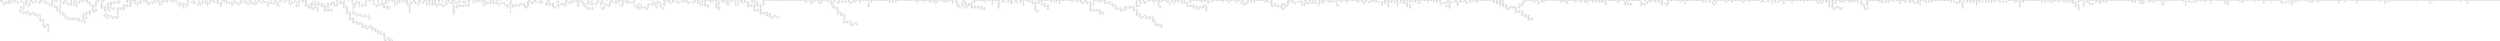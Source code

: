 digraph g
{

  /* list of nodes */
  "aacA4";
  "aam";
  "aarA";
  "abgA";
  "abgB";
  "abgR";
  "abgT";
  "acnA_1";
  "acpP_1";
  "acpT_2";
  "acrA_1";
  "acrB_1";
  "acrD_1";
  "acrE_2";
  "acrR_1";
  "ada";
  "adhE_1";
  "adiA_1";
  "aes_1";
  "agaC_1";
  "agaR_1";
  "aglB";
  "agp_1";
  "allD_1";
  "alpA";
  "alpA_1";
  "alpA_2";
  "alpA_3";
  "alsC_2";
  "ampC_1";
  "ant1";
  "araB_1";
  "araB_2";
  "arcA";
  "argI";
  "argI_1";
  "argI_2";
  "argK";
  "argR_2";
  "arnA_1";
  "arpA_1";
  "arpA_2";
  "arsB";
  "arsR";
  "assT";
  "atzF";
  "bcr_2";
  "bcsF";
  "bcsQ_1";
  "bcsQ_2";
  "bdcA";
  "bdcR";
  "betI";
  "betT_2";
  "bfpA";
  "bglA_1";
  "bglH_1";
  "bglH_2";
  "bla_1";
  "bla_2";
  "bsdD";
  "btuF_1";
  "btuF_2";
  "caiA_2";
  "cas1";
  "cas2";
  "cas3";
  "cas6f";
  "casA";
  "casC";
  "casD";
  "casE";
  "cbeA_1";
  "cbeA_4";
  "cbrB";
  "cbrC_1";
  "cbrC_2";
  "cbtA_1";
  "cbtA_3";
  "cbtA_4";
  "cca_2";
  "ccdA_2";
  "chbA_2";
  "chbB_2";
  "chbC_2";
  "chbG";
  "chpB_1";
  "chpB_2";
  "chpS";
  "cirA_1";
  "citT_1";
  "clcB";
  "clpB_1";
  "clpB_2";
  "clpP_1";
  "clpP_2";
  "cmtB";
  "cobS_2";
  "codB_1";
  "cpsB";
  "cpsG";
  "cra_1";
  "crcB_1";
  "crl";
  "csbX_1";
  "csbX_2";
  "csy1";
  "csy2_1";
  "csy2_2";
  "csy3";
  "curA";
  "cusC_1";
  "cvrA_2";
  "cynR";
  "cynS";
  "cynT";
  "cynX";
  "cysA_1";
  "cysJ_1";
  "cytR_1";
  "dam_2";
  "dapA_1";
  "dcm_2";
  "dcp_2";
  "dcp_3";
  "dcuD";
  "ddpA";
  "ddpB";
  "ddpC";
  "ddpD";
  "ddpF";
  "ddpX";
  "deoR_1";
  "dgoA_1";
  "dgoK_1";
  "dicB";
  "dicB_1";
  "dicB_2";
  "dicB_3";
  "dicB_4";
  "dinD";
  "dinJ";
  "djlB";
  "djlC";
  "dkgA_2";
  "dkgA_3";
  "dltC";
  "dmlA";
  "dmlR_1";
  "dnaT_2";
  "dosC";
  "dppB_2";
  "dppD_2";
  "dsbI";
  "dsbL";
  "dsdC";
  "ecfT";
  "ecoRIIR";
  "elaA";
  "elaD_1";
  "elaD_2";
  "elfA";
  "elfC";
  "elfD";
  "elfG";
  "emrB_1";
  "emrE";
  "emrK_1";
  "eno_1";
  "entD";
  "entF";
  "envY";
  "epsE";
  "epsH";
  "epsL";
  "essD";
  "etk_1";
  "etk_2";
  "etp";
  "eutE_1";
  "eutJ_1";
  "eutM_1";
  "eutM_2";
  "eutN_1";
  "exuT_2";
  "fabD_1";
  "fabG_1";
  "fadD_2";
  "fadH_2";
  "fadK_1";
  "fadK_3";
  "fadK_4";
  "fcl";
  "feaB";
  "feaR";
  "fecA";
  "fecB";
  "fecC";
  "fecD_1";
  "fecD_2";
  "fecD_3";
  "fecD_4";
  "fecD_5";
  "fecE";
  "fecI";
  "fecR";
  "fepC_1";
  "fepC_2";
  "fepE";
  "fhuA_1";
  "fhuA_2";
  "fhuD_1";
  "fic_2";
  "fimA";
  "fimA_1";
  "fimA_2";
  "fimB_2";
  "fimC_1";
  "fimC_2";
  "fimI_1";
  "fimI_2";
  "fimZ_3";
  "flhB_1";
  "fliC";
  "fliE";
  "fliF";
  "fliG";
  "fliH";
  "fliI";
  "fliJ";
  "fliK";
  "fliL";
  "fliM";
  "fliN";
  "fliO";
  "fliP";
  "fliQ";
  "fliR";
  "flu_2";
  "focB";
  "folA_1";
  "folA_2";
  "folK";
  "folP_1";
  "frlA";
  "frlB";
  "frlC";
  "frlD";
  "frlR";
  "fruA_2";
  "frvA";
  "frvB";
  "frvR";
  "frvX";
  "frwB_2";
  "ftsE_2";
  "fucA_2";
  "fucK_1";
  "fucO_2";
  "fucP_1";
  "fucP_2";
  "gadA";
  "gadB_1";
  "gadB_2";
  "gadB_3";
  "gadW";
  "gadX";
  "galE_1";
  "galF";
  "galF_1";
  "galF_2";
  "gapA_2";
  "gapA_3";
  "gatA_1";
  "gatA_2";
  "gatB_1";
  "gatB_2";
  "gatC_1";
  "gatC_2";
  "gatD";
  "gatR_1";
  "gatY_1";
  "gatY_2";
  "gatZ";
  "gfcA";
  "gfcB";
  "gfcD";
  "gfcE";
  "gfcE_1";
  "gfcE_2";
  "glcA";
  "glcB";
  "glcC";
  "glcD";
  "glcE";
  "glcF";
  "glnL_1";
  "glnL_2";
  "glnQ_1";
  "glpB";
  "glpD";
  "gltF";
  "glvC";
  "glvG";
  "gmd";
  "gmm";
  "gnd";
  "gnd_1";
  "gnd_2";
  "gntR_1";
  "gpFI";
  "group_1";
  "group_1000";
  "group_1002";
  "group_1003";
  "group_1004";
  "group_1005";
  "group_1017";
  "group_102";
  "group_1029";
  "group_1040";
  "group_1041";
  "group_1042";
  "group_1043";
  "group_1046";
  "group_1048";
  "group_1050";
  "group_1051";
  "group_1055";
  "group_1056";
  "group_1059";
  "group_1060";
  "group_1061";
  "group_1063";
  "group_1065";
  "group_1068";
  "group_1069";
  "group_1071";
  "group_1072";
  "group_1073";
  "group_1074";
  "group_1076";
  "group_1077";
  "group_1078";
  "group_1079";
  "group_1080";
  "group_1081";
  "group_1082";
  "group_1083";
  "group_1084";
  "group_1086";
  "group_1087";
  "group_1095";
  "group_1096";
  "group_1097";
  "group_1098";
  "group_1100";
  "group_1113";
  "group_112";
  "group_1126";
  "group_1127";
  "group_1129";
  "group_1134";
  "group_1135";
  "group_1136";
  "group_1137";
  "group_1138";
  "group_1140";
  "group_1141";
  "group_1144";
  "group_1146";
  "group_1147";
  "group_1148";
  "group_1150";
  "group_1156";
  "group_1162";
  "group_1163";
  "group_1164";
  "group_1165";
  "group_1166";
  "group_1168";
  "group_1169";
  "group_117";
  "group_1171";
  "group_1173";
  "group_1174";
  "group_1175";
  "group_1176";
  "group_1177";
  "group_1178";
  "group_1179";
  "group_1180";
  "group_1181";
  "group_1183";
  "group_119";
  "group_1194";
  "group_120";
  "group_1201";
  "group_1207";
  "group_1209";
  "group_1210";
  "group_1212";
  "group_1214";
  "group_1215";
  "group_1216";
  "group_1217";
  "group_1218";
  "group_1219";
  "group_1220";
  "group_1221";
  "group_1222";
  "group_1223";
  "group_1224";
  "group_1225";
  "group_1226";
  "group_1228";
  "group_1229";
  "group_1230";
  "group_1231";
  "group_1233";
  "group_1235";
  "group_1237";
  "group_1238";
  "group_1241";
  "group_1242";
  "group_1246";
  "group_1247";
  "group_1248";
  "group_1249";
  "group_1250";
  "group_1251";
  "group_1252";
  "group_1257";
  "group_1260";
  "group_1261";
  "group_1265";
  "group_1266";
  "group_1276";
  "group_1277";
  "group_1279";
  "group_1286";
  "group_1288";
  "group_1289";
  "group_1290";
  "group_1291";
  "group_1294";
  "group_1295";
  "group_1297";
  "group_1299";
  "group_1300";
  "group_1301";
  "group_1302";
  "group_1303";
  "group_1306";
  "group_1307";
  "group_1308";
  "group_1309";
  "group_1310";
  "group_1311";
  "group_1319";
  "group_1324";
  "group_1325";
  "group_1327";
  "group_1328";
  "group_1330";
  "group_1331";
  "group_1332";
  "group_1334";
  "group_1335";
  "group_1336";
  "group_1339";
  "group_1342";
  "group_1343";
  "group_1346";
  "group_1347";
  "group_1348";
  "group_1350";
  "group_1351";
  "group_1352";
  "group_1353";
  "group_1358";
  "group_1359";
  "group_1360";
  "group_1363";
  "group_1365";
  "group_1366";
  "group_1367";
  "group_1368";
  "group_1369";
  "group_1370";
  "group_1371";
  "group_1372";
  "group_1373";
  "group_1374";
  "group_1375";
  "group_1376";
  "group_1377";
  "group_1378";
  "group_1379";
  "group_1380";
  "group_1381";
  "group_1382";
  "group_1383";
  "group_1384";
  "group_1385";
  "group_1386";
  "group_1388";
  "group_1389";
  "group_1390";
  "group_1396";
  "group_1398";
  "group_1399";
  "group_1401";
  "group_1402";
  "group_1406";
  "group_1407";
  "group_1408";
  "group_1409";
  "group_1410";
  "group_1411";
  "group_1415";
  "group_1416";
  "group_1417";
  "group_1418";
  "group_1419";
  "group_1420";
  "group_1421";
  "group_1422";
  "group_1423";
  "group_1424";
  "group_1425";
  "group_1426";
  "group_1427";
  "group_1428";
  "group_1429";
  "group_1430";
  "group_1431";
  "group_1432";
  "group_1434";
  "group_1435";
  "group_1439";
  "group_1440";
  "group_1441";
  "group_1442";
  "group_1445";
  "group_1446";
  "group_1447";
  "group_1448";
  "group_1450";
  "group_1451";
  "group_1452";
  "group_1455";
  "group_1456";
  "group_1457";
  "group_1458";
  "group_1460";
  "group_1461";
  "group_1462";
  "group_1463";
  "group_1464";
  "group_1465";
  "group_1466";
  "group_1467";
  "group_1468";
  "group_1469";
  "group_1470";
  "group_1472";
  "group_1475";
  "group_1478";
  "group_1486";
  "group_1487";
  "group_1489";
  "group_1491";
  "group_1492";
  "group_1493";
  "group_1494";
  "group_1496";
  "group_1497";
  "group_1498";
  "group_1499";
  "group_1502";
  "group_1503";
  "group_1504";
  "group_1507";
  "group_1510";
  "group_1512";
  "group_1513";
  "group_1514";
  "group_1515";
  "group_1517";
  "group_1518";
  "group_1519";
  "group_1522";
  "group_1525";
  "group_1526";
  "group_1530";
  "group_1531";
  "group_1534";
  "group_1535";
  "group_1536";
  "group_1537";
  "group_1538";
  "group_1539";
  "group_1540";
  "group_1541";
  "group_1542";
  "group_1543";
  "group_1544";
  "group_1545";
  "group_1546";
  "group_1547";
  "group_1548";
  "group_1549";
  "group_1551";
  "group_1553";
  "group_1554";
  "group_1555";
  "group_1556";
  "group_1557";
  "group_1563";
  "group_1565";
  "group_1567";
  "group_1570";
  "group_1571";
  "group_1572";
  "group_1574";
  "group_1575";
  "group_1576";
  "group_1578";
  "group_1579";
  "group_1583";
  "group_1591";
  "group_1593";
  "group_1596";
  "group_1597";
  "group_1598";
  "group_1600";
  "group_1601";
  "group_1602";
  "group_1603";
  "group_1604";
  "group_1606";
  "group_1607";
  "group_1608";
  "group_1609";
  "group_1610";
  "group_1611";
  "group_1612";
  "group_1613";
  "group_1614";
  "group_1615";
  "group_1616";
  "group_1617";
  "group_1618";
  "group_1619";
  "group_1620";
  "group_1621";
  "group_1622";
  "group_1623";
  "group_1624";
  "group_1627";
  "group_1628";
  "group_1630";
  "group_1631";
  "group_1632";
  "group_1633";
  "group_1634";
  "group_1635";
  "group_1636";
  "group_1637";
  "group_1643";
  "group_1644";
  "group_1647";
  "group_1649";
  "group_1651";
  "group_1652";
  "group_1653";
  "group_1654";
  "group_1656";
  "group_1657";
  "group_1661";
  "group_1662";
  "group_1664";
  "group_1665";
  "group_1666";
  "group_1667";
  "group_1668";
  "group_1670";
  "group_1671";
  "group_1672";
  "group_1673";
  "group_1674";
  "group_1675";
  "group_1676";
  "group_1677";
  "group_1678";
  "group_1679";
  "group_1680";
  "group_1681";
  "group_1682";
  "group_1683";
  "group_1684";
  "group_1685";
  "group_1686";
  "group_1687";
  "group_1688";
  "group_1690";
  "group_1691";
  "group_1693";
  "group_1695";
  "group_1696";
  "group_1697";
  "group_1698";
  "group_1699";
  "group_17";
  "group_1700";
  "group_1701";
  "group_1702";
  "group_1703";
  "group_1704";
  "group_1707";
  "group_1708";
  "group_1709";
  "group_1710";
  "group_1711";
  "group_1712";
  "group_1713";
  "group_1714";
  "group_1715";
  "group_1716";
  "group_1718";
  "group_1719";
  "group_1720";
  "group_1721";
  "group_1722";
  "group_1726";
  "group_1730";
  "group_1731";
  "group_1732";
  "group_1735";
  "group_1736";
  "group_1737";
  "group_1740";
  "group_1741";
  "group_1742";
  "group_1743";
  "group_1758";
  "group_1759";
  "group_1760";
  "group_1762";
  "group_1764";
  "group_1770";
  "group_1771";
  "group_1773";
  "group_1774";
  "group_1776";
  "group_1777";
  "group_1779";
  "group_1781";
  "group_1782";
  "group_1783";
  "group_1784";
  "group_1785";
  "group_1786";
  "group_1787";
  "group_1788";
  "group_1789";
  "group_1790";
  "group_1791";
  "group_1792";
  "group_1793";
  "group_1794";
  "group_1795";
  "group_1796";
  "group_1797";
  "group_1798";
  "group_1799";
  "group_1800";
  "group_1801";
  "group_1802";
  "group_1804";
  "group_1805";
  "group_1813";
  "group_1814";
  "group_1815";
  "group_1819";
  "group_1829";
  "group_1830";
  "group_1832";
  "group_1839";
  "group_1840";
  "group_1845";
  "group_1847";
  "group_1850";
  "group_1851";
  "group_1856";
  "group_1859";
  "group_1861";
  "group_1864";
  "group_1866";
  "group_1868";
  "group_1869";
  "group_1871";
  "group_1881";
  "group_1882";
  "group_1884";
  "group_1886";
  "group_1887";
  "group_1888";
  "group_1889";
  "group_1891";
  "group_1892";
  "group_1893";
  "group_1894";
  "group_1895";
  "group_1896";
  "group_1897";
  "group_1898";
  "group_1899";
  "group_1901";
  "group_1902";
  "group_1904";
  "group_1906";
  "group_1908";
  "group_1917";
  "group_1918";
  "group_1920";
  "group_1921";
  "group_1922";
  "group_1923";
  "group_1924";
  "group_1931";
  "group_1932";
  "group_1934";
  "group_1935";
  "group_1936";
  "group_1937";
  "group_1939";
  "group_1941";
  "group_1942";
  "group_1943";
  "group_1944";
  "group_1945";
  "group_1946";
  "group_1947";
  "group_1948";
  "group_1949";
  "group_1950";
  "group_1951";
  "group_1953";
  "group_1954";
  "group_1955";
  "group_1956";
  "group_1957";
  "group_1958";
  "group_1959";
  "group_1960";
  "group_1961";
  "group_1962";
  "group_1963";
  "group_1965";
  "group_1967";
  "group_1971";
  "group_1973";
  "group_1978";
  "group_1980";
  "group_1984";
  "group_1985";
  "group_1990";
  "group_1994";
  "group_1995";
  "group_2";
  "group_20";
  "group_2007";
  "group_2010";
  "group_2012";
  "group_2015";
  "group_2026";
  "group_2028";
  "group_2030";
  "group_2031";
  "group_2032";
  "group_2035";
  "group_2036";
  "group_2042";
  "group_2044";
  "group_2045";
  "group_2046";
  "group_2051";
  "group_2056";
  "group_2057";
  "group_2059";
  "group_2061";
  "group_2062";
  "group_2064";
  "group_2067";
  "group_2068";
  "group_2070";
  "group_2071";
  "group_2072";
  "group_2075";
  "group_2076";
  "group_2077";
  "group_2078";
  "group_2079";
  "group_2080";
  "group_2081";
  "group_2082";
  "group_2084";
  "group_2085";
  "group_2088";
  "group_2089";
  "group_2092";
  "group_2094";
  "group_2097";
  "group_2098";
  "group_2099";
  "group_2101";
  "group_2102";
  "group_2103";
  "group_2104";
  "group_2105";
  "group_2106";
  "group_2107";
  "group_2109";
  "group_2111";
  "group_2114";
  "group_2115";
  "group_2116";
  "group_2117";
  "group_2119";
  "group_2120";
  "group_2121";
  "group_2122";
  "group_2124";
  "group_2126";
  "group_2132";
  "group_2133";
  "group_2134";
  "group_2135";
  "group_2136";
  "group_2137";
  "group_2138";
  "group_2140";
  "group_2144";
  "group_2146";
  "group_2147";
  "group_2150";
  "group_2151";
  "group_2152";
  "group_2153";
  "group_2154";
  "group_2155";
  "group_2157";
  "group_2158";
  "group_2160";
  "group_2162";
  "group_2163";
  "group_2164";
  "group_2169";
  "group_2172";
  "group_2178";
  "group_2183";
  "group_2188";
  "group_2193";
  "group_2195";
  "group_2196";
  "group_2198";
  "group_2199";
  "group_22";
  "group_2203";
  "group_2205";
  "group_2206";
  "group_2218";
  "group_2219";
  "group_2222";
  "group_2225";
  "group_2228";
  "group_2229";
  "group_2230";
  "group_2233";
  "group_2234";
  "group_2237";
  "group_2247";
  "group_2248";
  "group_2249";
  "group_2250";
  "group_2254";
  "group_2255";
  "group_2256";
  "group_2257";
  "group_2258";
  "group_2259";
  "group_2260";
  "group_2265";
  "group_2266";
  "group_2268";
  "group_2270";
  "group_2271";
  "group_2272";
  "group_2273";
  "group_2274";
  "group_2275";
  "group_2276";
  "group_2277";
  "group_2278";
  "group_2279";
  "group_2280";
  "group_2283";
  "group_2284";
  "group_2285";
  "group_2286";
  "group_2287";
  "group_2288";
  "group_2289";
  "group_2290";
  "group_2291";
  "group_2292";
  "group_2294";
  "group_2295";
  "group_2296";
  "group_2297";
  "group_2298";
  "group_2299";
  "group_2300";
  "group_2301";
  "group_2302";
  "group_2303";
  "group_2304";
  "group_2305";
  "group_2306";
  "group_2307";
  "group_2308";
  "group_2309";
  "group_2310";
  "group_2311";
  "group_2312";
  "group_2313";
  "group_2314";
  "group_2315";
  "group_2316";
  "group_2317";
  "group_2318";
  "group_2319";
  "group_2320";
  "group_2321";
  "group_2322";
  "group_2325";
  "group_2338";
  "group_2344";
  "group_2345";
  "group_2348";
  "group_2349";
  "group_2350";
  "group_2354";
  "group_2356";
  "group_2357";
  "group_2358";
  "group_2359";
  "group_2360";
  "group_2361";
  "group_2362";
  "group_2363";
  "group_2364";
  "group_2365";
  "group_2366";
  "group_2367";
  "group_2368";
  "group_2369";
  "group_2370";
  "group_2371";
  "group_2372";
  "group_2373";
  "group_2374";
  "group_2375";
  "group_2376";
  "group_2378";
  "group_2379";
  "group_2380";
  "group_2381";
  "group_2382";
  "group_2383";
  "group_2384";
  "group_2385";
  "group_2386";
  "group_2387";
  "group_2388";
  "group_2389";
  "group_2392";
  "group_2393";
  "group_24";
  "group_2400";
  "group_2406";
  "group_2407";
  "group_2408";
  "group_2409";
  "group_2410";
  "group_2413";
  "group_2414";
  "group_2415";
  "group_2417";
  "group_2420";
  "group_2421";
  "group_2422";
  "group_2425";
  "group_2426";
  "group_2430";
  "group_2432";
  "group_2434";
  "group_2435";
  "group_2436";
  "group_2437";
  "group_2438";
  "group_2443";
  "group_2447";
  "group_2448";
  "group_2449";
  "group_2450";
  "group_2461";
  "group_2476";
  "group_2482";
  "group_2484";
  "group_2485";
  "group_2486";
  "group_2488";
  "group_2492";
  "group_2493";
  "group_2494";
  "group_2502";
  "group_2504";
  "group_2517";
  "group_2518";
  "group_2526";
  "group_2530";
  "group_2534";
  "group_2535";
  "group_2536";
  "group_2541";
  "group_2543";
  "group_2544";
  "group_2545";
  "group_2547";
  "group_2550";
  "group_2552";
  "group_2556";
  "group_2558";
  "group_2563";
  "group_2564";
  "group_2565";
  "group_2567";
  "group_2570";
  "group_2577";
  "group_2579";
  "group_2581";
  "group_2582";
  "group_2586";
  "group_2587";
  "group_2588";
  "group_2589";
  "group_2593";
  "group_2594";
  "group_2595";
  "group_2596";
  "group_2597";
  "group_2598";
  "group_2599";
  "group_2600";
  "group_2601";
  "group_2602";
  "group_2603";
  "group_2604";
  "group_2605";
  "group_2607";
  "group_2608";
  "group_2613";
  "group_2616";
  "group_2617";
  "group_2618";
  "group_2619";
  "group_2620";
  "group_2622";
  "group_2623";
  "group_2624";
  "group_2625";
  "group_2626";
  "group_2627";
  "group_2628";
  "group_2633";
  "group_2634";
  "group_2635";
  "group_2647";
  "group_2648";
  "group_2656";
  "group_2659";
  "group_2660";
  "group_2661";
  "group_2663";
  "group_2664";
  "group_2665";
  "group_2666";
  "group_2668";
  "group_2670";
  "group_2671";
  "group_2672";
  "group_2673";
  "group_2687";
  "group_2690";
  "group_2691";
  "group_2694";
  "group_2698";
  "group_2701";
  "group_2702";
  "group_2703";
  "group_2704";
  "group_2707";
  "group_2708";
  "group_2711";
  "group_2712";
  "group_2713";
  "group_2714";
  "group_2715";
  "group_2716";
  "group_2717";
  "group_2718";
  "group_2719";
  "group_2724";
  "group_2727";
  "group_2729";
  "group_2731";
  "group_2732";
  "group_2733";
  "group_2735";
  "group_2740";
  "group_2741";
  "group_2742";
  "group_2747";
  "group_2750";
  "group_2751";
  "group_2753";
  "group_2756";
  "group_2757";
  "group_2760";
  "group_2764";
  "group_2769";
  "group_2773";
  "group_2774";
  "group_2776";
  "group_2777";
  "group_2779";
  "group_2780";
  "group_2781";
  "group_2782";
  "group_2783";
  "group_2784";
  "group_2785";
  "group_2786";
  "group_2787";
  "group_2788";
  "group_2789";
  "group_2790";
  "group_2791";
  "group_2792";
  "group_2793";
  "group_2794";
  "group_2795";
  "group_2796";
  "group_2797";
  "group_2800";
  "group_2801";
  "group_2802";
  "group_2803";
  "group_2807";
  "group_2809";
  "group_2810";
  "group_2811";
  "group_2813";
  "group_2814";
  "group_2815";
  "group_2816";
  "group_2819";
  "group_2821";
  "group_2824";
  "group_2828";
  "group_2829";
  "group_2830";
  "group_2831";
  "group_2833";
  "group_2837";
  "group_2838";
  "group_2839";
  "group_2840";
  "group_2841";
  "group_2843";
  "group_2844";
  "group_2845";
  "group_2846";
  "group_2847";
  "group_2848";
  "group_2849";
  "group_2850";
  "group_2851";
  "group_2852";
  "group_2853";
  "group_2854";
  "group_2855";
  "group_2856";
  "group_2857";
  "group_2858";
  "group_2862";
  "group_2863";
  "group_2864";
  "group_2866";
  "group_2869";
  "group_2870";
  "group_2873";
  "group_2874";
  "group_2876";
  "group_2877";
  "group_2878";
  "group_2879";
  "group_2880";
  "group_2881";
  "group_2882";
  "group_2883";
  "group_2884";
  "group_2885";
  "group_2886";
  "group_2887";
  "group_2888";
  "group_2889";
  "group_2890";
  "group_2892";
  "group_2893";
  "group_2907";
  "group_2908";
  "group_2909";
  "group_2910";
  "group_2915";
  "group_2916";
  "group_2923";
  "group_2924";
  "group_2926";
  "group_2932";
  "group_2940";
  "group_2941";
  "group_2942";
  "group_2944";
  "group_2945";
  "group_2946";
  "group_2947";
  "group_2952";
  "group_2953";
  "group_2956";
  "group_2957";
  "group_2960";
  "group_2973";
  "group_2976";
  "group_2978";
  "group_2979";
  "group_2981";
  "group_2985";
  "group_2986";
  "group_2988";
  "group_2989";
  "group_2993";
  "group_2995";
  "group_2996";
  "group_2999";
  "group_3000";
  "group_3002";
  "group_3003";
  "group_3011";
  "group_3015";
  "group_3016";
  "group_3268";
  "group_329";
  "group_330";
  "group_3360";
  "group_3361";
  "group_3362";
  "group_3363";
  "group_3401";
  "group_3512";
  "group_3513";
  "group_3553";
  "group_3566";
  "group_3567";
  "group_3688";
  "group_3689";
  "group_3856";
  "group_3857";
  "group_4";
  "group_4001";
  "group_4028";
  "group_4029";
  "group_4030";
  "group_4063";
  "group_4064";
  "group_4065";
  "group_4084";
  "group_4085";
  "group_4107";
  "group_4108";
  "group_4109";
  "group_4110";
  "group_4112";
  "group_4113";
  "group_4170";
  "group_4171";
  "group_4172";
  "group_4173";
  "group_4174";
  "group_4189";
  "group_42";
  "group_4242";
  "group_4243";
  "group_4244";
  "group_4245";
  "group_4246";
  "group_4270";
  "group_4271";
  "group_4272";
  "group_4354";
  "group_4421";
  "group_4456";
  "group_4458";
  "group_4459";
  "group_4460";
  "group_4466";
  "group_4467";
  "group_4469";
  "group_4528";
  "group_4529";
  "group_4530";
  "group_4531";
  "group_4532";
  "group_4533";
  "group_4534";
  "group_4535";
  "group_4536";
  "group_4537";
  "group_4538";
  "group_4539";
  "group_4540";
  "group_47";
  "group_4745";
  "group_4747";
  "group_4748";
  "group_4785";
  "group_4807";
  "group_4808";
  "group_4835";
  "group_4836";
  "group_4837";
  "group_4838";
  "group_5";
  "group_5068";
  "group_5070";
  "group_5071";
  "group_5072";
  "group_5073";
  "group_5074";
  "group_5075";
  "group_5077";
  "group_5078";
  "group_5082";
  "group_5083";
  "group_5084";
  "group_5085";
  "group_5134";
  "group_5135";
  "group_5136";
  "group_5137";
  "group_5234";
  "group_5235";
  "group_5236";
  "group_5237";
  "group_5332";
  "group_5333";
  "group_5339";
  "group_5340";
  "group_5341";
  "group_5507";
  "group_5711";
  "group_61";
  "group_62";
  "group_63";
  "group_64";
  "group_747";
  "group_749";
  "group_750";
  "group_751";
  "group_752";
  "group_753";
  "group_754";
  "group_755";
  "group_757";
  "group_758";
  "group_759";
  "group_766";
  "group_767";
  "group_768";
  "group_769";
  "group_770";
  "group_774";
  "group_779";
  "group_781";
  "group_785";
  "group_786";
  "group_787";
  "group_788";
  "group_789";
  "group_790";
  "group_791";
  "group_794";
  "group_795";
  "group_796";
  "group_806";
  "group_807";
  "group_808";
  "group_809";
  "group_810";
  "group_811";
  "group_812";
  "group_813";
  "group_814";
  "group_815";
  "group_816";
  "group_818";
  "group_819";
  "group_821";
  "group_823";
  "group_824";
  "group_829";
  "group_831";
  "group_837";
  "group_839";
  "group_845";
  "group_846";
  "group_850";
  "group_857";
  "group_858";
  "group_862";
  "group_863";
  "group_866";
  "group_867";
  "group_868";
  "group_869";
  "group_871";
  "group_872";
  "group_873";
  "group_874";
  "group_875";
  "group_879";
  "group_884";
  "group_888";
  "group_889";
  "group_890";
  "group_891";
  "group_896";
  "group_897";
  "group_898";
  "group_899";
  "group_9";
  "group_900";
  "group_901";
  "group_903";
  "group_904";
  "group_905";
  "group_906";
  "group_907";
  "group_908";
  "group_909";
  "group_910";
  "group_911";
  "group_912";
  "group_913";
  "group_915";
  "group_916";
  "group_918";
  "group_919";
  "group_921";
  "group_927";
  "group_930";
  "group_932";
  "group_933";
  "group_934";
  "group_935";
  "group_938";
  "group_939";
  "group_941";
  "group_942";
  "group_944";
  "group_945";
  "group_947";
  "group_948";
  "group_949";
  "group_952";
  "group_957";
  "group_958";
  "group_965";
  "group_974";
  "group_980";
  "group_981";
  "group_982";
  "group_983";
  "group_984";
  "group_987";
  "group_988";
  "group_990";
  "group_991";
  "group_993";
  "group_994";
  "group_995";
  "group_996";
  "group_997";
  "group_998";
  "group_999";
  "gspD_2";
  "gspE_2";
  "gspF_2";
  "gspG_2";
  "gspI";
  "gspJ_2";
  "gspK_2";
  "gyrB_1";
  "hcaB";
  "hcaC";
  "hcaD";
  "hcaE";
  "hcaF";
  "hcaR";
  "hcaT_1";
  "hcpA";
  "hemN_2";
  "hemS";
  "hflC_2";
  "hha_2";
  "hicA";
  "hicB";
  "higA-2";
  "higB";
  "higB-1";
  "higB-2";
  "hipB";
  "hipB_1";
  "hipB_2";
  "hlyE";
  "hns_1";
  "hofO";
  "hofQ_2";
  "hokE_1";
  "hrpA_1";
  "hscC";
  "hsdM_1";
  "hsdM_2";
  "hsdR";
  "hsdS";
  "hslR_1";
  "htpG_2";
  "htrE";
  "hxlB";
  "hyfA";
  "hyfB";
  "hyfC";
  "hyfD";
  "hyfE";
  "hyfF";
  "hyfG";
  "hyfH";
  "hyfI";
  "hyfJ";
  "icd_1";
  "icd_2";
  "iclR_2";
  "imm_1";
  "imm_2";
  "insA-1_1";
  "insA-1_2";
  "insAB-1_1";
  "insAB-1_2";
  "insAB-1_3";
  "insAB-1_4";
  "insAB-1_5";
  "insB-1";
  "insC-1_1";
  "insC-1_2";
  "insC-1_4";
  "insCD-1_1";
  "insCD-1_2";
  "insD-1";
  "insE-1_1";
  "insE-1_2";
  "insE-1_3";
  "insE-1_4";
  "insEF-1_1";
  "insEF-1_2";
  "insEF-1_3";
  "insEF-1_4";
  "insF-1_1";
  "insF-1_2";
  "insF-1_3";
  "insF-1_4";
  "insF-1_5";
  "insG_1";
  "insJ_2";
  "insL-3_1";
  "insL-3_2";
  "insL-3_3";
  "insL-3_4";
  "insL-3_5";
  "insO-1";
  "insO-2_1";
  "insO-2_2";
  "insO-2_3";
  "insO-2_4";
  "intB_1";
  "intB_2";
  "intB_4";
  "intD";
  "intE_1";
  "intE_2";
  "intE_3";
  "intE_4";
  "intE_5";
  "intR";
  "intS";
  "intS_1";
  "intS_2";
  "intZ";
  "intZ_1";
  "intZ_2";
  "intZ_3";
  "invF";
  "iraM";
  "iucA";
  "iucB";
  "iucC";
  "iucD";
  "kanE";
  "kbaY_1";
  "kbaY_3";
  "kbaY_4";
  "kbl_1";
  "kdsB_1";
  "kdsD_1";
  "kduD_1";
  "kgtP_1";
  "kpsM";
  "kptA_1";
  "lacA_1";
  "lacY_1";
  "ldhA_1";
  "ldrB";
  "ldrC_1";
  "ldrC_2";
  "ldrC_3";
  "ldrD";
  "legI";
  "lgrE";
  "lhr";
  "loiP";
  "lomR_1";
  "lomR_2";
  "lomR_3";
  "lomR_4";
  "lpd_2";
  "lptF_1";
  "lptG_1";
  "lsrA_1";
  "lsrA_2";
  "lsrB";
  "lsrB_1";
  "lsrB_2";
  "lsrC_1";
  "lsrC_2";
  "lsrD_1";
  "lsrD_2";
  "lsrF_1";
  "lsrF_2";
  "lsrG_1";
  "lsrG_2";
  "lsrK_1";
  "lsrK_2";
  "lsrR";
  "lsrR_1";
  "lsrR_2";
  "lsrR_3";
  "mak_1";
  "malI_2";
  "malK_1";
  "malY_2";
  "malY_3";
  "manR";
  "manX_2";
  "manX_3";
  "manX_4";
  "manX_5";
  "manY_2";
  "manZ_2";
  "manZ_3";
  "marB";
  "mazE_1";
  "mcbR";
  "mcrB";
  "mdtM";
  "melB";
  "metK_1";
  "mfpsA";
  "mhpA";
  "mhpB";
  "mhpC";
  "mhpD";
  "mhpE";
  "mhpF";
  "mhpR";
  "mhpT";
  "mliC";
  "mlrA";
  "mngA";
  "mngB";
  "mngR";
  "mntB";
  "mobA";
  "mobA_1";
  "mobA_2";
  "mokB";
  "mprA_1";
  "mprA_3";
  "mqsA";
  "mqsR";
  "mrr";
  "mshA";
  "murR_1";
  "nadC_2";
  "nadR_2";
  "nagA";
  "nagC_2";
  "nanE_1";
  "nanS_1";
  "narV";
  "narZ_2";
  "nemA_1";
  "nemR_1";
  "neo";
  "neuA";
  "neuC";
  "nhaR";
  "nmpC_1";
  "nmpC_2";
  "nohA_1";
  "nohA_2";
  "nohA_3";
  "npr_1";
  "nrfE";
  "nuc";
  "nupX";
  "ogrK";
  "ompL";
  "ompT";
  "oxyR_2";
  "paaA_1";
  "paaA_2";
  "paaB";
  "paaC";
  "paaD";
  "paaE_1";
  "paaF";
  "paaF_1";
  "paaF_2";
  "paaG";
  "paaH";
  "paaI";
  "paaJ";
  "paaK";
  "paaX";
  "paaY";
  "paaZ_1";
  "paaZ_2";
  "pagN";
  "paoA";
  "paoB";
  "paoC";
  "papB";
  "papE";
  "papG";
  "parM";
  "pduB";
  "pduL";
  "pdxA_2";
  "pgtC";
  "phnM_1";
  "phoH_1";
  "phr";
  "pinE";
  "pinE_1";
  "pinE_2";
  "pinE_3";
  "pinR_1";
  "pinR_2";
  "pinR_3";
  "pld";
  "pmrD";
  "pnuC_1";
  "pphB";
  "pppA";
  "pptA";
  "prgK";
  "prlF";
  "proS_2";
  "prpR_1";
  "prsF";
  "psuK";
  "ptlA";
  "ptlE";
  "ptsG_1";
  "purL_2";
  "puuA_1";
  "puuB";
  "puuC";
  "puuD";
  "puuE";
  "puuP";
  "puuR";
  "queC_1";
  "rbsA_1";
  "rbsA_3";
  "rbsB_1";
  "rbsC_1";
  "rbsC_3";
  "rbsC_4";
  "rbsK_1";
  "rbsK_2";
  "rbsK_3";
  "rcsA";
  "recE";
  "recE_1";
  "recE_2";
  "recF_1";
  "relB";
  "relE";
  "rem";
  "renD";
  "repE_1";
  "repE_2";
  "rfaL";
  "rfaZ";
  "rfbA";
  "rfbB";
  "rfbC";
  "rfbD";
  "rfbX";
  "rffE_2";
  "rffG_1";
  "rffH_1";
  "rhsB";
  "rhsC";
  "rhsD_1";
  "rhsD_2";
  "rpe_2";
  "rrrD";
  "rrrQ";
  "rrrQ_1";
  "rrrQ_2";
  "rspA_1";
  "rspB_1";
  "rsxC";
  "rusA_1";
  "rusA_2";
  "rusA_3";
  "rusA_4";
  "rusA_5";
  "rusA_6";
  "rusA_7";
  "rutB_1";
  "rzpD";
  "rzpD_1";
  "rzpD_2";
  "rzpD_3";
  "rzpD_4";
  "sacA";
  "salL";
  "scpA";
  "scpB";
  "scpC";
  "scrY";
  "secA_2";
  "setA";
  "setC";
  "sfmA";
  "sfmC";
  "sfmD";
  "sfmF";
  "sfmH";
  "sfsB_1";
  "sgcA_1";
  "sgrT";
  "shiA_1";
  "slyA_1";
  "smc";
  "sohB_1";
  "sohB_3";
  "sohB_4";
  "soj";
  "soxS_1";
  "spaN";
  "spaO";
  "speF_2";
  "speF_3";
  "spo0C";
  "srp54";
  "ssb_1";
  "stfR";
  "sucA_1";
  "sucB_1";
  "sucC_1";
  "sucD_1";
  "symE";
  "tabA";
  "tabA_1";
  "tabA_2";
  "tagG";
  "tap";
  "tas_2";
  "tdcD_1";
  "tdcR";
  "tfaD_1";
  "tfaD_2";
  "tfaD_3";
  "tfaE";
  "tfaQ";
  "tfaX";
  "thrC_1";
  "tisB";
  "tktA_1";
  "tmrB";
  "tonB_1";
  "torI";
  "traA";
  "traC_1";
  "traC_2";
  "traD_1";
  "traI";
  "traI_1";
  "traI_2";
  "traM";
  "traY";
  "trg";
  "tsx_1";
  "tuaC";
  "tynA";
  "ubiD_1";
  "ubiE_2";
  "ubiX_2";
  "ugd";
  "uidR_2";
  "ulaA_1";
  "ulaB_1";
  "umuC_1";
  "umuC_2";
  "umuD_1";
  "umuD_2";
  "ushA_1";
  "ushA_2";
  "ushA_3";
  "uxaA_1";
  "uxuB_1";
  "uxuB_3";
  "uxuR_1";
  "vapB";
  "vapC";
  "vgrG1";
  "vgrG1_1";
  "vgrG1_2";
  "vgrG1_3";
  "virB";
  "virB1_1";
  "virB1_2";
  "virB4_1";
  "virB4_2";
  "virB5";
  "virB6";
  "virB8";
  "virB9_1";
  "virB9_2";
  "waaB";
  "waaG";
  "waaG_1";
  "waaG_2";
  "waaI";
  "waaJ_1";
  "waaJ_2";
  "waaP";
  "waaQ";
  "waaY";
  "wcaA";
  "wcaB";
  "wcaC";
  "wcaD";
  "wcaE";
  "wcaF";
  "wcaI";
  "wcaJ";
  "wcaK";
  "wcaL";
  "wcaL_1";
  "wcaL_2";
  "wcaM";
  "wrbA_1";
  "wza";
  "wzb";
  "wzc";
  "wzxC";
  "wzzB";
  "xerC_2";
  "xerD_2";
  "xerD_5";
  "xisE";
  "xylB_1";
  "xylE_2";
  "yaaU_1";
  "yabP";
  "yacH";
  "yadA";
  "yadC";
  "yadK";
  "yadL";
  "yadM";
  "yadN";
  "yadV";
  "yaeI";
  "yafE";
  "yafP";
  "yafQ";
  "yafT";
  "yafU";
  "yafX_1";
  "yafX_2";
  "yafX_3";
  "yagA";
  "yagE";
  "yagI";
  "yagM";
  "yagP";
  "yagU_1";
  "yahA_1";
  "yahE_1";
  "yahF_1";
  "yahL";
  "yaiF_1";
  "yaiF_2";
  "yaiO";
  "yaiO_1";
  "yaiO_2";
  "yaiP";
  "yaiP_1";
  "yaiP_2";
  "yaiU";
  "yaiU_1";
  "yaiU_2";
  "yaiX_1";
  "yaiX_2";
  "yajO_1";
  "ybbC";
  "ybbD";
  "ybcC";
  "ybcF_1";
  "ybcL";
  "ybcM";
  "ybcQ";
  "ybcY";
  "ybdJ";
  "ybdO";
  "ybdR";
  "ybeF";
  "ybeM_1";
  "ybeR";
  "ybeU";
  "ybfB";
  "ybfC";
  "ybfK";
  "ybfL";
  "ybfP";
  "ybfQ";
  "ybgD";
  "ybgD_1";
  "ybgD_2";
  "ybgL";
  "ybgO_1";
  "ybgP";
  "ybgQ";
  "ybhI_2";
  "ybiC_1";
  "ybiP_1";
  "ybiP_2";
  "ybiU";
  "ybiW_1";
  "ybiY_1";
  "ybjH";
  "ybjP";
  "ybjS_1";
  "ycaM";
  "ycaN";
  "ycbF";
  "ycbU";
  "ycbV";
  "yccE";
  "ycdT";
  "ycdU";
  "ycf3";
  "ycfK";
  "ycfZ";
  "ycgI";
  "ycgV";
  "ycgY";
  "ychE_2";
  "yciG";
  "yciQ";
  "yciW";
  "ycjM";
  "ycjN_1";
  "ycjY_2";
  "ycjY_3";
  "ycjZ_2";
  "ydaT_2";
  "ydaV_2";
  "ydaV_3";
  "ydaV_4";
  "ydaW";
  "ydbD_1";
  "ydbD_2";
  "ydcD_1";
  "ydcD_2";
  "ydcM_1";
  "ydcM_2";
  "ydcR_2";
  "yddJ";
  "yddK_1";
  "yddK_2";
  "yddL";
  "ydeI";
  "ydeK";
  "ydeN_2";
  "ydeS_2";
  "ydfA";
  "ydfB";
  "ydfD";
  "ydfD_1";
  "ydfD_2";
  "ydfD_3";
  "ydfD_4";
  "ydfE_1";
  "ydfE_2";
  "ydfG_2";
  "ydfI_2";
  "ydfJ_2";
  "ydfN";
  "ydfO";
  "ydfR_1";
  "ydfT";
  "ydfT_1";
  "ydfT_2";
  "ydfT_3";
  "ydfT_4";
  "ydfT_5";
  "ydfT_6";
  "ydfU_1";
  "ydfU_2";
  "ydfU_3";
  "ydfU_4";
  "ydfU_5";
  "ydgI_1";
  "ydgI_2";
  "ydhB_1";
  "ydiF_2";
  "ydiF_3";
  "ydiO_2";
  "ydjH_2";
  "ydjO";
  "yeaM_2";
  "yeaV";
  "yeaW";
  "yeaX";
  "yebK_2";
  "yebY_1";
  "yecT";
  "yedJ";
  "yedP";
  "yedR";
  "yeeE";
  "yeeJ_2";
  "yeeJ_3";
  "yeeJ_4";
  "yeeJ_5";
  "yeeO_2";
  "yeeP";
  "yeeP_1";
  "yeeP_2";
  "yeeR";
  "yeeS_1";
  "yeeS_2";
  "yeeS_3";
  "yeeT_1";
  "yeeT_2";
  "yeeW_1";
  "yeeW_3";
  "yeeW_4";
  "yegJ";
  "yehB_2";
  "yehE";
  "yehK";
  "yehQ_1";
  "yeiI";
  "yejF_1";
  "yejO_2";
  "yfaL";
  "yfaQ";
  "yfaV_2";
  "yfbK";
  "yfbL";
  "yfbS_2";
  "yfcC_2";
  "yfcL";
  "yfcO";
  "yfcP";
  "yfcQ";
  "yfcR";
  "yfcS";
  "yfcS_1";
  "yfcS_2";
  "yfcV";
  "yfdF";
  "yfdM_1";
  "yfdM_2";
  "yfdN_1";
  "yfdN_2";
  "yfdO_1";
  "yfdO_2";
  "yfdP";
  "yfdQ";
  "yfdR";
  "yfdS";
  "yfeW";
  "yfhH_1";
  "yfiM";
  "yfjD_1";
  "yfjJ";
  "yfjP";
  "yfjQ_1";
  "yfjQ_4";
  "yfjQ_5";
  "yfjR";
  "yfjX_1";
  "yfjZ";
  "ygaQ_2";
  "ygbI_2";
  "ygcE_2";
  "ygcG";
  "ygcG_1";
  "ygcG_2";
  "ygcG_3";
  "ygcR";
  "ygdQ_2";
  "ygdQ_3";
  "ygeF";
  "ygeG";
  "ygeH";
  "ygeI";
  "ygeK";
  "ygeM";
  "ygeO";
  "ygeQ";
  "ygeV_1";
  "yggP_2";
  "yghD";
  "yghF";
  "yghG";
  "yghJ";
  "yghO";
  "ygiL";
  "yhaB";
  "yhaC";
  "yhaI";
  "yhaV";
  "yhbO_1";
  "yhcA";
  "yhcD";
  "yhcF";
  "yhdH_1";
  "yhdJ_1";
  "yhdJ_2";
  "yhdJ_4";
  "yhfX";
  "yhgA";
  "yhhH";
  "yhhS_2";
  "yhhY";
  "yhiJ";
  "yhiL";
  "yhiM";
  "yhiS_1";
  "yhjB_2";
  "yhjK_2";
  "yiaM";
  "yiaM_1";
  "yiaM_2";
  "yiaN_1";
  "yiaN_2";
  "yiaO_1";
  "yiaT";
  "yiaU";
  "yiaV";
  "yibA_1";
  "yibA_2";
  "yibD_1";
  "yibD_3";
  "yicS";
  "yidF";
  "yidI";
  "yidJ_2";
  "yidP";
  "yidX";
  "yieH";
  "yieH_1";
  "yieH_2";
  "yigG";
  "yihL";
  "yihN_1";
  "yihN_2";
  "yihO";
  "yihP";
  "yihQ";
  "yihR";
  "yihS";
  "yihT";
  "yihU";
  "yihV";
  "yihW";
  "yiiE";
  "yijO_1";
  "yjbJ";
  "yjbL";
  "yjbM";
  "yjbS";
  "yjcE_2";
  "yjdO_1";
  "yjeN";
  "yjfJ_1";
  "yjgH";
  "yjgL";
  "yjgM";
  "yjhB";
  "yjhC";
  "yjhD";
  "yjhQ";
  "yjhR_1";
  "yjhV";
  "yjiC";
  "yjjL_1";
  "yjjL_2";
  "yjjL_3";
  "yjjM";
  "yjjN";
  "yjjN_1";
  "yjjN_2";
  "yjjV_1";
  "yjjZ";
  "ykfF_2";
  "ykfM";
  "ykgA";
  "ykgN";
  "ylbG";
  "ylcG";
  "ymdA";
  "ymfK_1";
  "ymfK_2";
  "ymfK_3";
  "ymfL";
  "ymfM";
  "ymfN_1";
  "ymfN_2";
  "ymfR";
  "ymfT_1";
  "ymfT_2";
  "ymgD_2";
  "ymgF";
  "ynaA";
  "ynbB";
  "ynbD";
  "yncD_2";
  "yncG_2";
  "yncI";
  "yneK";
  "yniC_1";
  "ynjI";
  "yodB";
  "yoeA";
  "yohK_2";
  "yojO";
  "yokD";
  "ypdF_1";
  "ypdI";
  "ypjA";
  "ypjA_1";
  "ypjA_2";
  "ypjB";
  "ypjF";
  "yqcG";
  "yqeA_1";
  "yqeI";
  "yqeJ";
  "yqeK";
  "yqeL";
  "yqiG";
  "yqiG_1";
  "yqiG_2";
  "yqiH";
  "yqiI";
  "yrhD";
  "yscF";
  "ysgA_3";
  "ytfA";
  "ytfI";
  "ythA";
  "yzgL";

  /* list of edges */
  "aam" -> "fadK_3" [weight = "1"];
  "abgB" -> "abgT" [weight = "1"];
  "abgB" -> "group_2461" [weight = "1"];
  "acnA_1" -> "group_2448" [weight = "1"];
  "acpP_1" -> "ybjS_1" [weight = "1"];
  "acpT_2" -> "group_1647" [weight = "1"];
  "acrA_1" -> "acrB_1" [weight = "1"];
  "acrD_1" -> "acrR_1" [weight = "1"];
  "acrD_1" -> "group_759" [weight = "1"];
  "acrR_1" -> "soxS_1" [weight = "1"];
  "adhE_1" -> "group_785" [weight = "1"];
  "adhE_1" -> "pduL" [weight = "1"];
  "adiA_1" -> "ydgI_2" [weight = "1"];
  "agaC_1" -> "manZ_2" [weight = "1"];
  "agaR_1" -> "gatY_2" [weight = "1"];
  "agaR_1" -> "ydjH_2" [weight = "1"];
  "aglB" -> "glvG" [weight = "1"];
  "alpA_1" -> "group_2138" [weight = "1"];
  "alpA_1" -> "group_2140" [weight = "1"];
  "alpA_2" -> "group_2668" [weight = "1"];
  "alpA" -> "group_1231" [weight = "1"];
  "alpA" -> "group_1233" [weight = "1"];
  "araB_1" -> "cra_1" [weight = "1"];
  "araB_1" -> "group_2219" [weight = "1"];
  "araB_2" -> "csbX_1" [weight = "1"];
  "araB_2" -> "ydfG_2" [weight = "1"];
  "arcA" -> "tabA_1" [weight = "1"];
  "argI_2" -> "tabA_1" [weight = "1"];
  "argI" -> "yjgL" [weight = "1"];
  "argK" -> "group_2426" [weight = "1"];
  "argK" -> "scpB" [weight = "1"];
  "arpA_2" -> "group_2701" [weight = "1"];
  "arsR" -> "arsB" [weight = "1"];
  "atzF" -> "codB_1" [weight = "1"];
  "atzF" -> "yqeA_1" [weight = "1"];
  "bcsF" -> "group_2036" [weight = "1"];
  "bcsQ_2" -> "bcsQ_1" [weight = "1"];
  "bcsQ_2" -> "group_2035" [weight = "1"];
  "bdcA" -> "bdcR" [weight = "1"];
  "bdcA" -> "yjgH" [weight = "1"];
  "betT_2" -> "insF-1_4" [weight = "1"];
  "bfpA" -> "group_1212" [weight = "1"];
  "bglH_1" -> "chbA_2" [weight = "1"];
  "bglH_1" -> "group_927" [weight = "1"];
  "bla_2" -> "group_2117" [weight = "1"];
  "bla_2" -> "group_2119" [weight = "1"];
  "btuF_2" -> "fhuA_1" [weight = "1"];
  "btuF_2" -> "group_1144" [weight = "1"];
  "caiA_2" -> "dltC" [weight = "1"];
  "caiA_2" -> "fabD_1" [weight = "1"];
  "cas1" -> "cas3" [weight = "1"];
  "cas3" -> "csy1" [weight = "1"];
  "cas6f" -> "csy3" [weight = "1"];
  "casC" -> "casD" [weight = "1"];
  "casC" -> "group_2552" [weight = "1"];
  "casE" -> "casD" [weight = "1"];
  "cbeA_1" -> "yeeT_1" [weight = "1"];
  "cbeA_4" -> "cbtA_4" [weight = "1"];
  "cbeA_4" -> "yeeT_2" [weight = "1"];
  "cbrB" -> "yieH" [weight = "1"];
  "cbrC_1" -> "cbrB" [weight = "1"];
  "cbrC_1" -> "group_4354" [weight = "1"];
  "cbtA_1" -> "cbeA_1" [weight = "1"];
  "ccdA_2" -> "group_1517" [weight = "1"];
  "chbA_2" -> "chbC_2" [weight = "1"];
  "chbC_2" -> "chbB_2" [weight = "1"];
  "chpS" -> "chpB_2" [weight = "1"];
  "cirA_1" -> "btuF_1" [weight = "1"];
  "citT_1" -> "ybiC_1" [weight = "1"];
  "clpB_2" -> "group_2841" [weight = "1"];
  "clpB_2" -> "group_2843" [weight = "1"];
  "clpP_1" -> "group_1086" [weight = "1"];
  "clpP_2" -> "group_1670" [weight = "1"];
  "codB_1" -> "ydhB_1" [weight = "1"];
  "cpsB" -> "group_1113" [weight = "1"];
  "cpsG" -> "tagG" [weight = "1"];
  "cra_1" -> "group_2222" [weight = "1"];
  "crcB_1" -> "group_1973" [weight = "1"];
  "csbX_2" -> "xylB_1" [weight = "1"];
  "csy2_1" -> "csy1" [weight = "1"];
  "csy2_1" -> "csy2_2" [weight = "1"];
  "csy2_2" -> "csy3" [weight = "1"];
  "cusC_1" -> "acrB_1" [weight = "1"];
  "cusC_1" -> "bcr_2" [weight = "1"];
  "cynR" -> "cynT" [weight = "1"];
  "cynS" -> "cynX" [weight = "1"];
  "cynT" -> "cynS" [weight = "1"];
  "cysA_1" -> "ecfT" [weight = "1"];
  "cytR_1" -> "sacA" [weight = "1"];
  "dam_2" -> "group_2254" [weight = "1"];
  "dcm_2" -> "group_1295" [weight = "1"];
  "dcp_2" -> "dcp_3" [weight = "1"];
  "ddpB" -> "group_2010" [weight = "1"];
  "ddpC" -> "dppB_2" [weight = "1"];
  "ddpC" -> "dppD_2" [weight = "1"];
  "ddpD" -> "group_2012" [weight = "1"];
  "ddpF" -> "dppD_2" [weight = "1"];
  "ddpX" -> "ddpA" [weight = "1"];
  "dgoA_1" -> "dgoK_1" [weight = "1"];
  "dicB_1" -> "ydfD_1" [weight = "1"];
  "dicB_2" -> "ydfD_2" [weight = "1"];
  "dicB_3" -> "group_329" [weight = "1"];
  "dicB_4" -> "group_330" [weight = "1"];
  "dicB_4" -> "ydfD_4" [weight = "1"];
  "dicB" -> "ydfD" [weight = "1"];
  "dinJ" -> "yafQ" [weight = "1"];
  "djlB" -> "group_2824" [weight = "1"];
  "djlB" -> "ybeR" [weight = "1"];
  "dkgA_2" -> "yajO_1" [weight = "1"];
  "dkgA_2" -> "yeeJ_5" [weight = "1"];
  "dkgA_3" -> "ykgA" [weight = "1"];
  "dltC" -> "paaH" [weight = "1"];
  "dmlR_1" -> "dmlA" [weight = "1"];
  "dppB_2" -> "group_1839" [weight = "1"];
  "dsbI" -> "dsbL" [weight = "1"];
  "dsbL" -> "assT" [weight = "1"];
  "ecfT" -> "group_1530" [weight = "1"];
  "elaD_2" -> "elaD_1" [weight = "1"];
  "elaD_2" -> "group_2406" [weight = "1"];
  "elfA" -> "elfD" [weight = "1"];
  "emrE" -> "fliE" [weight = "1"];
  "emrE" -> "ybcL" [weight = "1"];
  "emrK_1" -> "emrB_1" [weight = "1"];
  "eno_1" -> "group_1971" [weight = "1"];
  "envY" -> "fimZ_3" [weight = "1"];
  "epsE" -> "group_1127" [weight = "1"];
  "epsE" -> "group_1129" [weight = "1"];
  "essD" -> "rrrD" [weight = "1"];
  "etk_1" -> "group_2593" [weight = "1"];
  "etp" -> "etk_2" [weight = "1"];
  "etp" -> "gfcE_2" [weight = "1"];
  "eutE_1" -> "pduB" [weight = "1"];
  "eutJ_1" -> "pduL" [weight = "1"];
  "eutM_1" -> "metK_1" [weight = "1"];
  "eutM_1" -> "soxS_1" [weight = "1"];
  "eutM_2" -> "pduB" [weight = "1"];
  "eutM_2" -> "tdcD_1" [weight = "1"];
  "exuT_2" -> "group_1472" [weight = "1"];
  "fabD_1" -> "fadK_4" [weight = "1"];
  "fabG_1" -> "lsrR" [weight = "1"];
  "fabG_1" -> "manX_5" [weight = "1"];
  "fadD_2" -> "yghO" [weight = "1"];
  "fadH_2" -> "ycjY_3" [weight = "1"];
  "fadK_1" -> "group_862" [weight = "1"];
  "fcl" -> "gmm" [weight = "1"];
  "feaR" -> "feaB" [weight = "1"];
  "fecA" -> "fecB" [weight = "1"];
  "fecC" -> "fecB" [weight = "1"];
  "fecD_1" -> "fecC" [weight = "1"];
  "fecD_1" -> "fecD_2" [weight = "1"];
  "fecD_2" -> "group_2526" [weight = "1"];
  "fecD_3" -> "fecD_4" [weight = "1"];
  "fecD_4" -> "fhuD_1" [weight = "1"];
  "fecD_5" -> "group_1931" [weight = "1"];
  "fecE" -> "fecD_5" [weight = "1"];
  "fecR" -> "fecA" [weight = "1"];
  "fecR" -> "fecI" [weight = "1"];
  "fepC_2" -> "fecD_3" [weight = "1"];
  "fepC_2" -> "fhuA_2" [weight = "1"];
  "fic_2" -> "group_1502" [weight = "1"];
  "fimB_2" -> "group_1760" [weight = "1"];
  "fimB_2" -> "group_1762" [weight = "1"];
  "fimC_1" -> "fimA_1" [weight = "1"];
  "fimC_2" -> "elfC" [weight = "1"];
  "fimI_1" -> "elfC" [weight = "1"];
  "fimI_2" -> "fimC_2" [weight = "1"];
  "flhB_1" -> "group_2196" [weight = "1"];
  "fliE" -> "fliF" [weight = "1"];
  "fliG" -> "fliF" [weight = "1"];
  "fliG" -> "fliH" [weight = "1"];
  "fliI" -> "group_2203" [weight = "1"];
  "fliJ" -> "fliK" [weight = "1"];
  "fliJ" -> "group_1194" [weight = "1"];
  "fliL" -> "fliK" [weight = "1"];
  "fliL" -> "fliM" [weight = "1"];
  "fliM" -> "fliN" [weight = "1"];
  "fliN" -> "fliO" [weight = "1"];
  "fliP" -> "group_2199" [weight = "1"];
  "fliP" -> "spaO" [weight = "1"];
  "fliQ" -> "fliR" [weight = "1"];
  "flu_2" -> "flu_2" [weight = "1"];
  "focB" -> "group_2504" [weight = "1"];
  "folA_1" -> "group_2543" [weight = "1"];
  "folA_2" -> "ant1" [weight = "1"];
  "folK" -> "yadN" [weight = "1"];
  "folP_1" -> "group_2579" [weight = "1"];
  "frlB" -> "frlA" [weight = "1"];
  "frlB" -> "frlC" [weight = "1"];
  "frlC" -> "frlD" [weight = "1"];
  "frlR" -> "frlD" [weight = "1"];
  "frvA" -> "frvB" [weight = "1"];
  "frvR" -> "frvX" [weight = "1"];
  "frvX" -> "frvB" [weight = "1"];
  "frwB_2" -> "fruA_2" [weight = "1"];
  "frwB_2" -> "group_1396" [weight = "1"];
  "ftsE_2" -> "cysA_1" [weight = "1"];
  "fucA_2" -> "fucP_2" [weight = "1"];
  "gadX" -> "gadB_2" [weight = "1"];
  "gadX" -> "gadW" [weight = "1"];
  "galF_1" -> "group_2338" [weight = "1"];
  "galF_2" -> "galE_1" [weight = "1"];
  "galF_2" -> "group_2425" [weight = "1"];
  "galF" -> "rfbB" [weight = "1"];
  "galF" -> "wcaM" [weight = "1"];
  "gapA_2" -> "gapA_3" [weight = "1"];
  "gatA_2" -> "gatB_2" [weight = "1"];
  "gatB_1" -> "gatA_1" [weight = "1"];
  "gatB_1" -> "gatC_1" [weight = "1"];
  "gatB_2" -> "gatC_2" [weight = "1"];
  "gatC_1" -> "fucK_1" [weight = "1"];
  "gatD" -> "gatC_2" [weight = "1"];
  "gatD" -> "gatR_1" [weight = "1"];
  "gatY_2" -> "rbsB_1" [weight = "1"];
  "gatZ" -> "gatA_2" [weight = "1"];
  "gatZ" -> "gatY_1" [weight = "1"];
  "gfcB" -> "gfcA" [weight = "1"];
  "gfcD" -> "group_2769" [weight = "1"];
  "gfcE_2" -> "gfcD" [weight = "1"];
  "gfcE" -> "group_1046" [weight = "1"];
  "glcA" -> "glcB" [weight = "1"];
  "glcA" -> "yghJ" [weight = "1"];
  "glcC" -> "yghO" [weight = "1"];
  "glcD" -> "glcC" [weight = "1"];
  "glcD" -> "glcE" [weight = "1"];
  "glcE" -> "glcF" [weight = "1"];
  "glcF" -> "group_1017" [weight = "1"];
  "glnL_2" -> "group_939" [weight = "1"];
  "glpD" -> "group_947" [weight = "1"];
  "gltF" -> "yhcA" [weight = "1"];
  "glvC" -> "glvG" [weight = "1"];
  "gmd" -> "fcl" [weight = "1"];
  "gmd" -> "wcaF" [weight = "1"];
  "gmm" -> "wcaI" [weight = "1"];
  "gnd_1" -> "gnd_1" [weight = "1"];
  "gnd" -> "ugd" [weight = "1"];
  "gntR_1" -> "group_829" [weight = "1"];
  "group_1000" -> "vgrG1_1" [weight = "1"];
  "group_1003" -> "group_1003" [weight = "1"];
  "group_1004" -> "group_1005" [weight = "1"];
  "group_1005" -> "lptF_1" [weight = "1"];
  "group_1017" -> "glcB" [weight = "1"];
  "group_1029" -> "epsH" [weight = "1"];
  "group_1040" -> "group_1041" [weight = "1"];
  "group_1041" -> "group_1042" [weight = "1"];
  "group_1043" -> "group_1042" [weight = "1"];
  "group_1043" -> "kdsB_1" [weight = "1"];
  "group_1046" -> "kdsD_1" [weight = "1"];
  "group_1050" -> "group_1051" [weight = "1"];
  "group_1050" -> "yahA_1" [weight = "1"];
  "group_1051" -> "yeeW_1" [weight = "1"];
  "group_1072" -> "group_1071" [weight = "1"];
  "group_1074" -> "intZ_1" [weight = "1"];
  "group_1076" -> "group_1077" [weight = "1"];
  "group_1077" -> "group_1078" [weight = "1"];
  "group_1079" -> "group_1078" [weight = "1"];
  "group_1080" -> "group_1079" [weight = "1"];
  "group_1081" -> "group_1080" [weight = "1"];
  "group_1081" -> "group_1082" [weight = "1"];
  "group_1082" -> "group_1083" [weight = "1"];
  "group_1084" -> "clpP_1" [weight = "1"];
  "group_1084" -> "group_1083" [weight = "1"];
  "group_1086" -> "group_1087" [weight = "1"];
  "group_1096" -> "group_1095" [weight = "1"];
  "group_1097" -> "group_1096" [weight = "1"];
  "group_1097" -> "group_1098" [weight = "1"];
  "group_1100" -> "wza" [weight = "1"];
  "group_1100" -> "wzc" [weight = "1"];
  "group_1126" -> "group_1127" [weight = "1"];
  "group_1126" -> "rffE_2" [weight = "1"];
  "group_1129" -> "gnd" [weight = "1"];
  "group_1134" -> "group_1135" [weight = "1"];
  "group_1135" -> "group_1136" [weight = "1"];
  "group_1137" -> "group_1136" [weight = "1"];
  "group_1138" -> "group_1138" [weight = "1"];
  "group_1141" -> "yeeP_1" [weight = "1"];
  "group_1144" -> "fepC_1" [weight = "1"];
  "group_1146" -> "fepC_1" [weight = "1"];
  "group_1147" -> "group_1146" [weight = "1"];
  "group_1150" -> "pagN" [weight = "1"];
  "group_1162" -> "group_120" [weight = "1"];
  "group_1164" -> "group_1163" [weight = "1"];
  "group_1164" -> "group_1165" [weight = "1"];
  "group_1165" -> "group_1166" [weight = "1"];
  "group_1168" -> "group_1169" [weight = "1"];
  "group_1169" -> "pgtC" [weight = "1"];
  "group_1171" -> "ygeV_1" [weight = "1"];
  "group_1174" -> "group_1173" [weight = "1"];
  "group_1174" -> "group_1175" [weight = "1"];
  "group_1176" -> "group_1175" [weight = "1"];
  "group_1176" -> "group_1177" [weight = "1"];
  "group_1177" -> "group_1178" [weight = "1"];
  "group_1178" -> "group_42" [weight = "1"];
  "group_1179" -> "group_42" [weight = "1"];
  "group_117" -> "group_751" [weight = "1"];
  "group_1180" -> "group_1179" [weight = "1"];
  "group_1180" -> "group_1181" [weight = "1"];
  "group_1183" -> "ydfR_1" [weight = "1"];
  "group_1194" -> "fliH" [weight = "1"];
  "group_119" -> "group_758" [weight = "1"];
  "group_1201" -> "fliO" [weight = "1"];
  "group_1201" -> "fliQ" [weight = "1"];
  "group_1209" -> "group_1210" [weight = "1"];
  "group_1209" -> "intZ_2" [weight = "1"];
  "group_120" -> "group_1163" [weight = "1"];
  "group_1210" -> "bfpA" [weight = "1"];
  "group_1212" -> "mobA_2" [weight = "1"];
  "group_1214" -> "group_1215" [weight = "1"];
  "group_1214" -> "mobA_2" [weight = "1"];
  "group_1215" -> "group_1216" [weight = "1"];
  "group_1216" -> "group_1217" [weight = "1"];
  "group_1217" -> "group_1218" [weight = "1"];
  "group_1219" -> "group_1218" [weight = "1"];
  "group_1219" -> "group_1220" [weight = "1"];
  "group_1220" -> "group_1221" [weight = "1"];
  "group_1222" -> "group_1221" [weight = "1"];
  "group_1222" -> "group_1223" [weight = "1"];
  "group_1223" -> "group_1224" [weight = "1"];
  "group_1225" -> "group_1224" [weight = "1"];
  "group_1225" -> "group_1226" [weight = "1"];
  "group_1226" -> "hns_1" [weight = "1"];
  "group_1228" -> "group_1229" [weight = "1"];
  "group_1228" -> "hns_1" [weight = "1"];
  "group_1229" -> "group_1230" [weight = "1"];
  "group_1230" -> "group_1231" [weight = "1"];
  "group_1237" -> "intB_4" [weight = "1"];
  "group_1238" -> "group_1237" [weight = "1"];
  "group_1238" -> "lgrE" [weight = "1"];
  "group_1241" -> "ampC_1" [weight = "1"];
  "group_1241" -> "group_1242" [weight = "1"];
  "group_1246" -> "group_1247" [weight = "1"];
  "group_1247" -> "group_5235" [weight = "1"];
  "group_1249" -> "group_1248" [weight = "1"];
  "group_1250" -> "group_1251" [weight = "1"];
  "group_1265" -> "group_1266" [weight = "1"];
  "group_1276" -> "group_1277" [weight = "1"];
  "group_1279" -> "yiaN_1" [weight = "1"];
  "group_1279" -> "yiaO_1" [weight = "1"];
  "group_1294" -> "mcrB" [weight = "1"];
  "group_1295" -> "group_1294" [weight = "1"];
  "group_1297" -> "dcm_2" [weight = "1"];
  "group_1297" -> "insF-1_2" [weight = "1"];
  "group_1300" -> "group_1299" [weight = "1"];
  "group_1300" -> "group_1301" [weight = "1"];
  "group_1302" -> "group_1301" [weight = "1"];
  "group_1302" -> "group_1303" [weight = "1"];
  "group_1303" -> "yeeW_3" [weight = "1"];
  "group_1307" -> "group_1306" [weight = "1"];
  "group_1307" -> "group_1308" [weight = "1"];
  "group_1309" -> "group_1308" [weight = "1"];
  "group_1309" -> "group_1310" [weight = "1"];
  "group_1332" -> "rrrQ_2" [weight = "1"];
  "group_1335" -> "group_1336" [weight = "1"];
  "group_1339" -> "htrE" [weight = "1"];
  "group_1339" -> "yadL" [weight = "1"];
  "group_1342" -> "yadK" [weight = "1"];
  "group_1347" -> "group_1348" [weight = "1"];
  "group_1352" -> "group_1353" [weight = "1"];
  "group_1353" -> "yadA" [weight = "1"];
  "group_1358" -> "group_1359" [weight = "1"];
  "group_1359" -> "group_1360" [weight = "1"];
  "group_1365" -> "group_1366" [weight = "1"];
  "group_1367" -> "group_1366" [weight = "1"];
  "group_1367" -> "group_1368" [weight = "1"];
  "group_1369" -> "group_1368" [weight = "1"];
  "group_1370" -> "group_1369" [weight = "1"];
  "group_1371" -> "group_1370" [weight = "1"];
  "group_1371" -> "group_1372" [weight = "1"];
  "group_1372" -> "group_1373" [weight = "1"];
  "group_1373" -> "group_1374" [weight = "1"];
  "group_1374" -> "group_1375" [weight = "1"];
  "group_1375" -> "group_1376" [weight = "1"];
  "group_1377" -> "group_1376" [weight = "1"];
  "group_1378" -> "group_1377" [weight = "1"];
  "group_1378" -> "group_1379" [weight = "1"];
  "group_1379" -> "group_1380" [weight = "1"];
  "group_1381" -> "group_1380" [weight = "1"];
  "group_1381" -> "group_1382" [weight = "1"];
  "group_1383" -> "group_1382" [weight = "1"];
  "group_1383" -> "group_1384" [weight = "1"];
  "group_1385" -> "group_1384" [weight = "1"];
  "group_1385" -> "group_1386" [weight = "1"];
  "group_1386" -> "yfdN_1" [weight = "1"];
  "group_1388" -> "group_1389" [weight = "1"];
  "group_1388" -> "yfdN_1" [weight = "1"];
  "group_1390" -> "mak_1" [weight = "1"];
  "group_1398" -> "group_1399" [weight = "1"];
  "group_1406" -> "yieH_2" [weight = "1"];
  "group_1407" -> "agp_1" [weight = "1"];
  "group_1409" -> "group_1410" [weight = "1"];
  "group_1410" -> "group_1411" [weight = "1"];
  "group_1411" -> "nuc" [weight = "1"];
  "group_1416" -> "group_1417" [weight = "1"];
  "group_1417" -> "group_1418" [weight = "1"];
  "group_1418" -> "group_1419" [weight = "1"];
  "group_1419" -> "group_1420" [weight = "1"];
  "group_1420" -> "group_1421" [weight = "1"];
  "group_1423" -> "group_1422" [weight = "1"];
  "group_1423" -> "group_1424" [weight = "1"];
  "group_1425" -> "group_1426" [weight = "1"];
  "group_1427" -> "group_1426" [weight = "1"];
  "group_1427" -> "group_1428" [weight = "1"];
  "group_1428" -> "group_1429" [weight = "1"];
  "group_1431" -> "group_1430" [weight = "1"];
  "group_1431" -> "group_1432" [weight = "1"];
  "group_1432" -> "traM" [weight = "1"];
  "group_1434" -> "group_1435" [weight = "1"];
  "group_1442" -> "group_1441" [weight = "1"];
  "group_1445" -> "group_1446" [weight = "1"];
  "group_1447" -> "group_1446" [weight = "1"];
  "group_1447" -> "group_1448" [weight = "1"];
  "group_1448" -> "umuD_1" [weight = "1"];
  "group_1450" -> "group_1451" [weight = "1"];
  "group_1451" -> "group_1452" [weight = "1"];
  "group_1452" -> "parM" [weight = "1"];
  "group_1455" -> "srp54" [weight = "1"];
  "group_1456" -> "group_1457" [weight = "1"];
  "group_1457" -> "group_1458" [weight = "1"];
  "group_1461" -> "group_1460" [weight = "1"];
  "group_1461" -> "group_1462" [weight = "1"];
  "group_1462" -> "group_1463" [weight = "1"];
  "group_1464" -> "group_1463" [weight = "1"];
  "group_1464" -> "group_1465" [weight = "1"];
  "group_1465" -> "group_1466" [weight = "1"];
  "group_1466" -> "group_1467" [weight = "1"];
  "group_1469" -> "group_1470" [weight = "1"];
  "group_1470" -> "exuT_2" [weight = "1"];
  "group_1472" -> "ydiF_2" [weight = "1"];
  "group_1475" -> "kduD_1" [weight = "1"];
  "group_1475" -> "paaF_1" [weight = "1"];
  "group_1486" -> "group_1487" [weight = "1"];
  "group_1491" -> "group_1492" [weight = "1"];
  "group_1493" -> "group_1492" [weight = "1"];
  "group_1494" -> "group_1493" [weight = "1"];
  "group_1494" -> "ydiO_2" [weight = "1"];
  "group_1496" -> "group_1497" [weight = "1"];
  "group_1497" -> "group_1498" [weight = "1"];
  "group_1499" -> "group_1498" [weight = "1"];
  "group_1502" -> "insAB-1_5" [weight = "1"];
  "group_1504" -> "group_1503" [weight = "1"];
  "group_1507" -> "yjjL_3" [weight = "1"];
  "group_1507" -> "yjjN_2" [weight = "1"];
  "group_1510" -> "ydeN_2" [weight = "1"];
  "group_1518" -> "group_1519" [weight = "1"];
  "group_1526" -> "ftsE_2" [weight = "1"];
  "group_1531" -> "group_1530" [weight = "1"];
  "group_1534" -> "group_1535" [weight = "1"];
  "group_1535" -> "group_1536" [weight = "1"];
  "group_1537" -> "group_1536" [weight = "1"];
  "group_1538" -> "group_1537" [weight = "1"];
  "group_1538" -> "group_1539" [weight = "1"];
  "group_1539" -> "group_1540" [weight = "1"];
  "group_1541" -> "group_1540" [weight = "1"];
  "group_1541" -> "group_1542" [weight = "1"];
  "group_1542" -> "group_1543" [weight = "1"];
  "group_1543" -> "group_1544" [weight = "1"];
  "group_1544" -> "group_1545" [weight = "1"];
  "group_1545" -> "group_1546" [weight = "1"];
  "group_1546" -> "group_1547" [weight = "1"];
  "group_1548" -> "group_1547" [weight = "1"];
  "group_1548" -> "group_1549" [weight = "1"];
  "group_1553" -> "group_1554" [weight = "1"];
  "group_1554" -> "group_1555" [weight = "1"];
  "group_1556" -> "group_1555" [weight = "1"];
  "group_1556" -> "group_1557" [weight = "1"];
  "group_1570" -> "cca_2" [weight = "1"];
  "group_1570" -> "group_1571" [weight = "1"];
  "group_1572" -> "ydcR_2" [weight = "1"];
  "group_1574" -> "group_1575" [weight = "1"];
  "group_1575" -> "group_1576" [weight = "1"];
  "group_1579" -> "group_1578" [weight = "1"];
  "group_1579" -> "yfdR" [weight = "1"];
  "group_1583" -> "ymfK_1" [weight = "1"];
  "group_1591" -> "rusA_4" [weight = "1"];
  "group_1591" -> "yfdM_1" [weight = "1"];
  "group_1596" -> "ydfT_4" [weight = "1"];
  "group_1597" -> "group_1596" [weight = "1"];
  "group_1598" -> "group_1597" [weight = "1"];
  "group_1598" -> "rzpD_1" [weight = "1"];
  "group_1600" -> "group_1601" [weight = "1"];
  "group_1600" -> "rzpD_1" [weight = "1"];
  "group_1602" -> "group_1601" [weight = "1"];
  "group_1602" -> "group_1603" [weight = "1"];
  "group_1603" -> "group_1604" [weight = "1"];
  "group_1604" -> "ymfR" [weight = "1"];
  "group_1606" -> "group_1607" [weight = "1"];
  "group_1606" -> "ymfR" [weight = "1"];
  "group_1607" -> "group_1608" [weight = "1"];
  "group_1608" -> "group_1609" [weight = "1"];
  "group_1609" -> "group_1610" [weight = "1"];
  "group_1611" -> "group_1610" [weight = "1"];
  "group_1611" -> "group_1612" [weight = "1"];
  "group_1612" -> "group_1613" [weight = "1"];
  "group_1613" -> "group_1614" [weight = "1"];
  "group_1615" -> "group_1614" [weight = "1"];
  "group_1616" -> "group_1615" [weight = "1"];
  "group_1616" -> "group_1617" [weight = "1"];
  "group_1617" -> "group_1618" [weight = "1"];
  "group_1619" -> "group_1618" [weight = "1"];
  "group_1619" -> "group_1620" [weight = "1"];
  "group_1621" -> "group_1620" [weight = "1"];
  "group_1621" -> "group_1622" [weight = "1"];
  "group_1622" -> "group_1623" [weight = "1"];
  "group_1623" -> "group_1624" [weight = "1"];
  "group_1627" -> "group_1628" [weight = "1"];
  "group_1628" -> "pinE" [weight = "1"];
  "group_1630" -> "group_1631" [weight = "1"];
  "group_1630" -> "pinE" [weight = "1"];
  "group_1632" -> "group_1631" [weight = "1"];
  "group_1632" -> "group_1633" [weight = "1"];
  "group_1633" -> "group_1634" [weight = "1"];
  "group_1636" -> "group_1635" [weight = "1"];
  "group_1636" -> "group_1637" [weight = "1"];
  "group_1637" -> "fadK_4" [weight = "1"];
  "group_1643" -> "paaH" [weight = "1"];
  "group_1644" -> "group_1643" [weight = "1"];
  "group_1644" -> "yhjB_2" [weight = "1"];
  "group_1647" -> "yagA" [weight = "1"];
  "group_1649" -> "yagA" [weight = "1"];
  "group_1651" -> "group_1652" [weight = "1"];
  "group_1652" -> "group_1653" [weight = "1"];
  "group_1653" -> "group_1654" [weight = "1"];
  "group_1656" -> "group_1657" [weight = "1"];
  "group_1657" -> "yfcQ" [weight = "1"];
  "group_1661" -> "group_1662" [weight = "1"];
  "group_1664" -> "group_1665" [weight = "1"];
  "group_1666" -> "group_1665" [weight = "1"];
  "group_1666" -> "group_1667" [weight = "1"];
  "group_1667" -> "group_1668" [weight = "1"];
  "group_1668" -> "clpP_2" [weight = "1"];
  "group_1671" -> "group_1670" [weight = "1"];
  "group_1671" -> "group_1672" [weight = "1"];
  "group_1672" -> "group_1673" [weight = "1"];
  "group_1673" -> "group_1674" [weight = "1"];
  "group_1674" -> "group_1675" [weight = "1"];
  "group_1675" -> "group_1676" [weight = "1"];
  "group_1677" -> "group_1676" [weight = "1"];
  "group_1677" -> "group_1678" [weight = "1"];
  "group_1678" -> "group_1679" [weight = "1"];
  "group_1679" -> "group_1680" [weight = "1"];
  "group_1680" -> "group_1681" [weight = "1"];
  "group_1681" -> "group_1682" [weight = "1"];
  "group_1683" -> "group_1682" [weight = "1"];
  "group_1683" -> "group_1684" [weight = "1"];
  "group_1684" -> "group_1685" [weight = "1"];
  "group_1685" -> "group_1686" [weight = "1"];
  "group_1687" -> "group_1686" [weight = "1"];
  "group_1687" -> "group_1688" [weight = "1"];
  "group_1688" -> "rzpD_2" [weight = "1"];
  "group_1690" -> "group_1691" [weight = "1"];
  "group_1690" -> "rzpD_2" [weight = "1"];
  "group_1693" -> "rusA_5" [weight = "1"];
  "group_1696" -> "group_1695" [weight = "1"];
  "group_1696" -> "group_1697" [weight = "1"];
  "group_1697" -> "group_1698" [weight = "1"];
  "group_1699" -> "group_1698" [weight = "1"];
  "group_1700" -> "group_1699" [weight = "1"];
  "group_1700" -> "group_1701" [weight = "1"];
  "group_1701" -> "group_1702" [weight = "1"];
  "group_1702" -> "group_1703" [weight = "1"];
  "group_1704" -> "group_1703" [weight = "1"];
  "group_1704" -> "ymfT_2" [weight = "1"];
  "group_1707" -> "group_1708" [weight = "1"];
  "group_1707" -> "ymfK_2" [weight = "1"];
  "group_1708" -> "group_1709" [weight = "1"];
  "group_1710" -> "group_1709" [weight = "1"];
  "group_1710" -> "group_1711" [weight = "1"];
  "group_1711" -> "group_1712" [weight = "1"];
  "group_1713" -> "group_1712" [weight = "1"];
  "group_1713" -> "group_1714" [weight = "1"];
  "group_1714" -> "group_1715" [weight = "1"];
  "group_1715" -> "group_1716" [weight = "1"];
  "group_1716" -> "yfdS" [weight = "1"];
  "group_1719" -> "group_1718" [weight = "1"];
  "group_1720" -> "group_1719" [weight = "1"];
  "group_1720" -> "group_1721" [weight = "1"];
  "group_1721" -> "group_1722" [weight = "1"];
  "group_1730" -> "group_1731" [weight = "1"];
  "group_1732" -> "group_1731" [weight = "1"];
  "group_1735" -> "group_1736" [weight = "1"];
  "group_1735" -> "vgrG1_3" [weight = "1"];
  "group_1736" -> "group_1737" [weight = "1"];
  "group_1737" -> "ybfQ" [weight = "1"];
  "group_1741" -> "group_1740" [weight = "1"];
  "group_1758" -> "group_1759" [weight = "1"];
  "group_1758" -> "yaiU_1" [weight = "1"];
  "group_1760" -> "group_1759" [weight = "1"];
  "group_1771" -> "smc" [weight = "1"];
  "group_1773" -> "smc" [weight = "1"];
  "group_1774" -> "group_1773" [weight = "1"];
  "group_1776" -> "group_1777" [weight = "1"];
  "group_1779" -> "yaiP_2" [weight = "1"];
  "group_1781" -> "group_1782" [weight = "1"];
  "group_1783" -> "group_1782" [weight = "1"];
  "group_1783" -> "group_1784" [weight = "1"];
  "group_1784" -> "group_1785" [weight = "1"];
  "group_1785" -> "group_1786" [weight = "1"];
  "group_1787" -> "group_1786" [weight = "1"];
  "group_1787" -> "group_1788" [weight = "1"];
  "group_1789" -> "group_1788" [weight = "1"];
  "group_1789" -> "group_1790" [weight = "1"];
  "group_1790" -> "group_1791" [weight = "1"];
  "group_1792" -> "group_1791" [weight = "1"];
  "group_1792" -> "group_1793" [weight = "1"];
  "group_1793" -> "group_1794" [weight = "1"];
  "group_1795" -> "group_1794" [weight = "1"];
  "group_1796" -> "group_1795" [weight = "1"];
  "group_1796" -> "group_1797" [weight = "1"];
  "group_1798" -> "group_1797" [weight = "1"];
  "group_1799" -> "group_1798" [weight = "1"];
  "group_1799" -> "group_1800" [weight = "1"];
  "group_1800" -> "group_1801" [weight = "1"];
  "group_1801" -> "group_1802" [weight = "1"];
  "group_1802" -> "rzpD_3" [weight = "1"];
  "group_1805" -> "group_1804" [weight = "1"];
  "group_1815" -> "ydfJ_2" [weight = "1"];
  "group_1819" -> "ydiF_3" [weight = "1"];
  "group_1829" -> "group_1830" [weight = "1"];
  "group_1829" -> "ybiC_1" [weight = "1"];
  "group_1832" -> "yohK_2" [weight = "1"];
  "group_1856" -> "tabA_2" [weight = "1"];
  "group_1856" -> "ygdQ_2" [weight = "1"];
  "group_1859" -> "fucO_2" [weight = "1"];
  "group_1861" -> "fucO_2" [weight = "1"];
  "group_1861" -> "pdxA_2" [weight = "1"];
  "group_1864" -> "phr" [weight = "1"];
  "group_1886" -> "group_1887" [weight = "1"];
  "group_1888" -> "group_1887" [weight = "1"];
  "group_1889" -> "group_1888" [weight = "1"];
  "group_1889" -> "ybcC" [weight = "1"];
  "group_1892" -> "group_1891" [weight = "1"];
  "group_1893" -> "group_1892" [weight = "1"];
  "group_1893" -> "group_1894" [weight = "1"];
  "group_1894" -> "group_1895" [weight = "1"];
  "group_1895" -> "group_1896" [weight = "1"];
  "group_1896" -> "group_1897" [weight = "1"];
  "group_1897" -> "group_1898" [weight = "1"];
  "group_1899" -> "group_1898" [weight = "1"];
  "group_1901" -> "group_1902" [weight = "1"];
  "group_1901" -> "ymfK_3" [weight = "1"];
  "group_1904" -> "renD" [weight = "1"];
  "group_1906" -> "renD" [weight = "1"];
  "group_1906" -> "yfdM_2" [weight = "1"];
  "group_1908" -> "rusA_6" [weight = "1"];
  "group_1908" -> "yfdM_2" [weight = "1"];
  "group_1917" -> "nohA_2" [weight = "1"];
  "group_1917" -> "tonB_1" [weight = "1"];
  "group_1918" -> "stfR" [weight = "1"];
  "group_1920" -> "group_1921" [weight = "1"];
  "group_1920" -> "stfR" [weight = "1"];
  "group_1923" -> "group_1922" [weight = "1"];
  "group_1935" -> "group_1936" [weight = "1"];
  "group_1937" -> "group_1936" [weight = "1"];
  "group_1937" -> "ydaT_2" [weight = "1"];
  "group_1939" -> "dnaT_2" [weight = "1"];
  "group_1941" -> "group_1942" [weight = "1"];
  "group_1943" -> "group_1942" [weight = "1"];
  "group_1945" -> "group_1944" [weight = "1"];
  "group_1945" -> "group_1946" [weight = "1"];
  "group_1947" -> "group_1946" [weight = "1"];
  "group_1947" -> "group_1948" [weight = "1"];
  "group_1948" -> "group_1949" [weight = "1"];
  "group_1949" -> "group_1950" [weight = "1"];
  "group_1950" -> "group_1951" [weight = "1"];
  "group_1953" -> "rem" [weight = "1"];
  "group_1953" -> "ydfU_5" [weight = "1"];
  "group_1954" -> "group_1955" [weight = "1"];
  "group_1955" -> "group_1956" [weight = "1"];
  "group_1956" -> "group_1957" [weight = "1"];
  "group_1958" -> "group_1957" [weight = "1"];
  "group_1959" -> "group_1958" [weight = "1"];
  "group_1959" -> "group_1960" [weight = "1"];
  "group_1960" -> "group_1961" [weight = "1"];
  "group_1961" -> "group_1962" [weight = "1"];
  "group_1962" -> "group_4838" [weight = "1"];
  "group_1965" -> "yfjR" [weight = "1"];
  "group_1971" -> "crcB_1" [weight = "1"];
  "group_1973" -> "iucA" [weight = "1"];
  "group_1980" -> "paoC" [weight = "1"];
  "group_1980" -> "yagP" [weight = "1"];
  "group_1985" -> "ybfC" [weight = "1"];
  "group_1" -> "group_2071" [weight = "1"];
  "group_2010" -> "ddpD" [weight = "1"];
  "group_2015" -> "hipB" [weight = "1"];
  "group_2015" -> "ydeK" [weight = "1"];
  "group_2031" -> "group_2032" [weight = "1"];
  "group_2035" -> "group_2036" [weight = "1"];
  "group_2045" -> "group_2046" [weight = "1"];
  "group_2051" -> "glnQ_1" [weight = "1"];
  "group_2051" -> "mfpsA" [weight = "1"];
  "group_2056" -> "yeeE" [weight = "1"];
  "group_2057" -> "insE-1_1" [weight = "1"];
  "group_2057" -> "ycdU" [weight = "1"];
  "group_2061" -> "group_2061" [weight = "1"];
  "group_2062" -> "pinR_1" [weight = "1"];
  "group_2064" -> "chpB_1" [weight = "1"];
  "group_2067" -> "mazE_1" [weight = "1"];
  "group_2072" -> "group_2071" [weight = "1"];
  "group_2072" -> "traI_1" [weight = "1"];
  "group_2075" -> "group_2076" [weight = "1"];
  "group_2075" -> "traD_1" [weight = "1"];
  "group_2076" -> "group_2077" [weight = "1"];
  "group_2077" -> "group_2078" [weight = "1"];
  "group_2079" -> "group_2078" [weight = "1"];
  "group_2079" -> "group_2080" [weight = "1"];
  "group_2080" -> "group_2081" [weight = "1"];
  "group_2082" -> "pinE_1" [weight = "1"];
  "group_2084" -> "group_2085" [weight = "1"];
  "group_2084" -> "pinE_1" [weight = "1"];
  "group_2085" -> "group_4529" [weight = "1"];
  "group_2088" -> "pld" [weight = "1"];
  "group_2089" -> "group_2088" [weight = "1"];
  "group_2089" -> "virB9_1" [weight = "1"];
  "group_2092" -> "virB6" [weight = "1"];
  "group_2094" -> "virB5" [weight = "1"];
  "group_2094" -> "virB6" [weight = "1"];
  "group_2098" -> "group_2097" [weight = "1"];
  "group_2098" -> "group_2099" [weight = "1"];
  "group_2101" -> "group_2102" [weight = "1"];
  "group_2103" -> "group_2102" [weight = "1"];
  "group_2103" -> "group_2104" [weight = "1"];
  "group_2104" -> "group_2105" [weight = "1"];
  "group_2105" -> "group_2106" [weight = "1"];
  "group_2106" -> "group_2107" [weight = "1"];
  "group_2107" -> "ecoRIIR" [weight = "1"];
  "group_2109" -> "bla_1" [weight = "1"];
  "group_2109" -> "group_4532" [weight = "1"];
  "group_2111" -> "group_4533" [weight = "1"];
  "group_2111" -> "yokD" [weight = "1"];
  "group_2114" -> "group_2115" [weight = "1"];
  "group_2114" -> "tmrB" [weight = "1"];
  "group_2115" -> "group_2" [weight = "1"];
  "group_2116" -> "group_2117" [weight = "1"];
  "group_2119" -> "group_2120" [weight = "1"];
  "group_2120" -> "group_5" [weight = "1"];
  "group_2121" -> "group_2122" [weight = "1"];
  "group_2121" -> "group_4535" [weight = "1"];
  "group_2122" -> "sfsB_1" [weight = "1"];
  "group_2124" -> "group_5068" [weight = "1"];
  "group_2132" -> "group_2133" [weight = "1"];
  "group_2133" -> "group_2134" [weight = "1"];
  "group_2135" -> "group_2134" [weight = "1"];
  "group_2135" -> "group_2136" [weight = "1"];
  "group_2136" -> "group_2137" [weight = "1"];
  "group_2137" -> "group_2138" [weight = "1"];
  "group_2144" -> "yfcV" [weight = "1"];
  "group_2146" -> "group_2147" [weight = "1"];
  "group_2147" -> "yfcP" [weight = "1"];
  "group_2151" -> "group_2152" [weight = "1"];
  "group_2153" -> "group_2152" [weight = "1"];
  "group_2153" -> "group_2154" [weight = "1"];
  "group_2154" -> "group_2155" [weight = "1"];
  "group_2157" -> "group_2158" [weight = "1"];
  "group_2158" -> "nemR_1" [weight = "1"];
  "group_2160" -> "nemR_1" [weight = "1"];
  "group_2160" -> "pinR_3" [weight = "1"];
  "group_2162" -> "group_2163" [weight = "1"];
  "group_2164" -> "group_2163" [weight = "1"];
  "group_2164" -> "rffH_1" [weight = "1"];
  "group_2172" -> "ybbC" [weight = "1"];
  "group_2172" -> "ybbD" [weight = "1"];
  "group_2178" -> "yqeI" [weight = "1"];
  "group_2183" -> "yqeK" [weight = "1"];
  "group_2188" -> "ygeI" [weight = "1"];
  "group_2188" -> "ygeK" [weight = "1"];
  "group_2193" -> "prgK" [weight = "1"];
  "group_2195" -> "group_2196" [weight = "1"];
  "group_2198" -> "flhB_1" [weight = "1"];
  "group_2199" -> "group_2198" [weight = "1"];
  "group_2205" -> "fliI" [weight = "1"];
  "group_2205" -> "group_2206" [weight = "1"];
  "group_2206" -> "hofQ_2" [weight = "1"];
  "group_2218" -> "group_2219" [weight = "1"];
  "group_2228" -> "yfjX_1" [weight = "1"];
  "group_2230" -> "yedR" [weight = "1"];
  "group_2233" -> "group_2234" [weight = "1"];
  "group_2237" -> "lsrK_2" [weight = "1"];
  "group_2248" -> "group_2247" [weight = "1"];
  "group_2248" -> "group_2249" [weight = "1"];
  "group_2249" -> "group_4107" [weight = "1"];
  "group_2250" -> "ydfU_1" [weight = "1"];
  "group_2255" -> "group_2254" [weight = "1"];
  "group_2255" -> "group_2256" [weight = "1"];
  "group_2256" -> "group_2257" [weight = "1"];
  "group_2257" -> "group_2258" [weight = "1"];
  "group_2259" -> "group_2258" [weight = "1"];
  "group_2259" -> "group_2260" [weight = "1"];
  "group_2260" -> "xisE" [weight = "1"];
  "group_2265" -> "group_2266" [weight = "1"];
  "group_2266" -> "insC-1_2" [weight = "1"];
  "group_2268" -> "insC-1_2" [weight = "1"];
  "group_2271" -> "group_2270" [weight = "1"];
  "group_2271" -> "group_2272" [weight = "1"];
  "group_2272" -> "group_2273" [weight = "1"];
  "group_2273" -> "group_2274" [weight = "1"];
  "group_2275" -> "group_2276" [weight = "1"];
  "group_2278" -> "group_2277" [weight = "1"];
  "group_2278" -> "group_2279" [weight = "1"];
  "group_2279" -> "group_2280" [weight = "1"];
  "group_2283" -> "group_2284" [weight = "1"];
  "group_2283" -> "traY" [weight = "1"];
  "group_2285" -> "group_2286" [weight = "1"];
  "group_2289" -> "group_2288" [weight = "1"];
  "group_2289" -> "group_2290" [weight = "1"];
  "group_2291" -> "group_2290" [weight = "1"];
  "group_2291" -> "group_2292" [weight = "1"];
  "group_2292" -> "gpFI" [weight = "1"];
  "group_2294" -> "gpFI" [weight = "1"];
  "group_2294" -> "group_2295" [weight = "1"];
  "group_2295" -> "group_2296" [weight = "1"];
  "group_2296" -> "group_2297" [weight = "1"];
  "group_2298" -> "group_2297" [weight = "1"];
  "group_2298" -> "group_2299" [weight = "1"];
  "group_2300" -> "group_2299" [weight = "1"];
  "group_2300" -> "group_2301" [weight = "1"];
  "group_2301" -> "group_2302" [weight = "1"];
  "group_2302" -> "group_2303" [weight = "1"];
  "group_2303" -> "group_2304" [weight = "1"];
  "group_2305" -> "group_2304" [weight = "1"];
  "group_2305" -> "group_2306" [weight = "1"];
  "group_2307" -> "group_2306" [weight = "1"];
  "group_2307" -> "group_2308" [weight = "1"];
  "group_2308" -> "group_2309" [weight = "1"];
  "group_2309" -> "group_2310" [weight = "1"];
  "group_2311" -> "group_2310" [weight = "1"];
  "group_2311" -> "group_2312" [weight = "1"];
  "group_2313" -> "group_2312" [weight = "1"];
  "group_2313" -> "group_2314" [weight = "1"];
  "group_2314" -> "group_2315" [weight = "1"];
  "group_2316" -> "group_2315" [weight = "1"];
  "group_2316" -> "group_2317" [weight = "1"];
  "group_2317" -> "group_2318" [weight = "1"];
  "group_2318" -> "group_2319" [weight = "1"];
  "group_2320" -> "group_2319" [weight = "1"];
  "group_2321" -> "group_2320" [weight = "1"];
  "group_2321" -> "group_2322" [weight = "1"];
  "group_2322" -> "yebY_1" [weight = "1"];
  "group_2348" -> "group_2349" [weight = "1"];
  "group_2356" -> "group_2357" [weight = "1"];
  "group_2358" -> "group_2357" [weight = "1"];
  "group_2358" -> "group_2359" [weight = "1"];
  "group_2359" -> "group_2360" [weight = "1"];
  "group_2361" -> "group_2360" [weight = "1"];
  "group_2361" -> "group_2362" [weight = "1"];
  "group_2362" -> "group_2363" [weight = "1"];
  "group_2364" -> "group_2363" [weight = "1"];
  "group_2364" -> "group_2365" [weight = "1"];
  "group_2365" -> "group_2366" [weight = "1"];
  "group_2366" -> "group_2367" [weight = "1"];
  "group_2368" -> "group_2367" [weight = "1"];
  "group_2369" -> "group_2368" [weight = "1"];
  "group_2369" -> "group_2370" [weight = "1"];
  "group_2371" -> "group_2370" [weight = "1"];
  "group_2371" -> "group_2372" [weight = "1"];
  "group_2372" -> "group_2373" [weight = "1"];
  "group_2373" -> "group_2374" [weight = "1"];
  "group_2374" -> "group_2375" [weight = "1"];
  "group_2376" -> "group_2375" [weight = "1"];
  "group_2376" -> "ymfN_1" [weight = "1"];
  "group_2378" -> "group_2379" [weight = "1"];
  "group_2378" -> "ymfN_1" [weight = "1"];
  "group_2379" -> "group_2380" [weight = "1"];
  "group_2380" -> "group_2381" [weight = "1"];
  "group_2382" -> "group_2381" [weight = "1"];
  "group_2382" -> "group_2383" [weight = "1"];
  "group_2383" -> "group_2384" [weight = "1"];
  "group_2385" -> "group_2384" [weight = "1"];
  "group_2385" -> "group_2386" [weight = "1"];
  "group_2386" -> "group_2387" [weight = "1"];
  "group_2387" -> "group_2388" [weight = "1"];
  "group_2389" -> "group_2388" [weight = "1"];
  "group_2389" -> "group_4467" [weight = "1"];
  "group_2392" -> "group_2393" [weight = "1"];
  "group_2393" -> "waaB" [weight = "1"];
  "group_2408" -> "group_2409" [weight = "1"];
  "group_2410" -> "group_2409" [weight = "1"];
  "group_2415" -> "group_2414" [weight = "1"];
  "group_2415" -> "group_3401" [weight = "1"];
  "group_2417" -> "wcaL_1" [weight = "1"];
  "group_2420" -> "group_2421" [weight = "1"];
  "group_2420" -> "wcaL_2" [weight = "1"];
  "group_2421" -> "group_2422" [weight = "1"];
  "group_2422" -> "galE_1" [weight = "1"];
  "group_2425" -> "group_4538" [weight = "1"];
  "group_2437" -> "group_2438" [weight = "1"];
  "group_2443" -> "vapB" [weight = "1"];
  "group_2461" -> "abgR" [weight = "1"];
  "group_2476" -> "paaI" [weight = "1"];
  "group_2484" -> "group_2485" [weight = "1"];
  "group_2486" -> "yiaM_1" [weight = "1"];
  "group_2488" -> "yiaM_1" [weight = "1"];
  "group_2493" -> "group_2492" [weight = "1"];
  "group_2504" -> "hyfJ" [weight = "1"];
  "group_2517" -> "group_2518" [weight = "1"];
  "group_2517" -> "insCD-1_1" [weight = "1"];
  "group_2526" -> "yjhV" [weight = "1"];
  "group_2530" -> "sfmF" [weight = "1"];
  "group_2534" -> "group_2535" [weight = "1"];
  "group_2536" -> "group_2535" [weight = "1"];
  "group_2536" -> "group_4539" [weight = "1"];
  "group_2541" -> "folA_1" [weight = "1"];
  "group_2543" -> "group_2544" [weight = "1"];
  "group_2545" -> "umuC_1" [weight = "1"];
  "group_2547" -> "icd_2" [weight = "1"];
  "group_2550" -> "casA" [weight = "1"];
  "group_2552" -> "casA" [weight = "1"];
  "group_2556" -> "cas2" [weight = "1"];
  "group_2556" -> "casE" [weight = "1"];
  "group_2577" -> "ant1" [weight = "1"];
  "group_2577" -> "folP_1" [weight = "1"];
  "group_2581" -> "repE_2" [weight = "1"];
  "group_2582" -> "group_2581" [weight = "1"];
  "group_2587" -> "group_2586" [weight = "1"];
  "group_2587" -> "group_2588" [weight = "1"];
  "group_2589" -> "gfcE_1" [weight = "1"];
  "group_2593" -> "group_2594" [weight = "1"];
  "group_2595" -> "group_2594" [weight = "1"];
  "group_2595" -> "group_2596" [weight = "1"];
  "group_2597" -> "group_2596" [weight = "1"];
  "group_2597" -> "group_2598" [weight = "1"];
  "group_2598" -> "group_2599" [weight = "1"];
  "group_2599" -> "group_2600" [weight = "1"];
  "group_2601" -> "group_2600" [weight = "1"];
  "group_2608" -> "group_2607" [weight = "1"];
  "group_2616" -> "group_2617" [weight = "1"];
  "group_2616" -> "group_4113" [weight = "1"];
  "group_2617" -> "group_2618" [weight = "1"];
  "group_2623" -> "group_2624" [weight = "1"];
  "group_2624" -> "group_2625" [weight = "1"];
  "group_2626" -> "group_749" [weight = "1"];
  "group_2627" -> "group_749" [weight = "1"];
  "group_2635" -> "glvC" [weight = "1"];
  "group_2648" -> "betT_2" [weight = "1"];
  "group_2648" -> "group_2647" [weight = "1"];
  "group_2660" -> "group_2659" [weight = "1"];
  "group_2660" -> "group_2661" [weight = "1"];
  "group_2663" -> "group_2664" [weight = "1"];
  "group_2665" -> "group_2664" [weight = "1"];
  "group_2665" -> "group_2666" [weight = "1"];
  "group_2666" -> "alpA_2" [weight = "1"];
  "group_2670" -> "group_2671" [weight = "1"];
  "group_2672" -> "group_2671" [weight = "1"];
  "group_2691" -> "arsR" [weight = "1"];
  "group_2712" -> "group_2711" [weight = "1"];
  "group_2712" -> "group_2713" [weight = "1"];
  "group_2713" -> "group_2714" [weight = "1"];
  "group_2714" -> "group_2715" [weight = "1"];
  "group_2716" -> "group_2715" [weight = "1"];
  "group_2717" -> "group_2718" [weight = "1"];
  "group_2719" -> "group_2718" [weight = "1"];
  "group_2733" -> "group_2732" [weight = "1"];
  "group_2742" -> "group_2741" [weight = "1"];
  "group_2747" -> "mngA" [weight = "1"];
  "group_2756" -> "group_2757" [weight = "1"];
  "group_2756" -> "ycaM" [weight = "1"];
  "group_2760" -> "elfD" [weight = "1"];
  "group_2760" -> "elfG" [weight = "1"];
  "group_2764" -> "ycbV" [weight = "1"];
  "group_2769" -> "gfcB" [weight = "1"];
  "group_2774" -> "insE-1_4" [weight = "1"];
  "group_2776" -> "group_2777" [weight = "1"];
  "group_2781" -> "group_2780" [weight = "1"];
  "group_2781" -> "group_2782" [weight = "1"];
  "group_2782" -> "group_2783" [weight = "1"];
  "group_2783" -> "group_2784" [weight = "1"];
  "group_2784" -> "group_2785" [weight = "1"];
  "group_2786" -> "group_2785" [weight = "1"];
  "group_2786" -> "group_2787" [weight = "1"];
  "group_2788" -> "group_2787" [weight = "1"];
  "group_2788" -> "group_2789" [weight = "1"];
  "group_2789" -> "group_2790" [weight = "1"];
  "group_2790" -> "group_2791" [weight = "1"];
  "group_2792" -> "group_2791" [weight = "1"];
  "group_2792" -> "group_2793" [weight = "1"];
  "group_2794" -> "group_2793" [weight = "1"];
  "group_2794" -> "group_2795" [weight = "1"];
  "group_2795" -> "group_2796" [weight = "1"];
  "group_2796" -> "group_2797" [weight = "1"];
  "group_2797" -> "virB9_2" [weight = "1"];
  "group_2800" -> "group_2801" [weight = "1"];
  "group_2802" -> "group_2801" [weight = "1"];
  "group_2802" -> "group_2803" [weight = "1"];
  "group_2809" -> "hha_2" [weight = "1"];
  "group_2810" -> "group_2809" [weight = "1"];
  "group_2810" -> "group_2811" [weight = "1"];
  "group_2811" -> "alpA_3" [weight = "1"];
  "group_2821" -> "ybeR" [weight = "1"];
  "group_2824" -> "ybeU" [weight = "1"];
  "group_2831" -> "yigG" [weight = "1"];
  "group_2837" -> "group_2838" [weight = "1"];
  "group_2838" -> "group_2839" [weight = "1"];
  "group_2840" -> "group_2839" [weight = "1"];
  "group_2840" -> "group_2841" [weight = "1"];
  "group_2844" -> "group_2843" [weight = "1"];
  "group_2844" -> "group_2845" [weight = "1"];
  "group_2845" -> "group_2846" [weight = "1"];
  "group_2847" -> "group_2846" [weight = "1"];
  "group_2847" -> "group_2848" [weight = "1"];
  "group_2848" -> "group_2849" [weight = "1"];
  "group_2849" -> "group_2850" [weight = "1"];
  "group_2850" -> "group_2851" [weight = "1"];
  "group_2852" -> "group_2851" [weight = "1"];
  "group_2852" -> "group_2853" [weight = "1"];
  "group_2854" -> "group_2853" [weight = "1"];
  "group_2854" -> "group_2855" [weight = "1"];
  "group_2857" -> "group_2858" [weight = "1"];
  "group_2858" -> "recE" [weight = "1"];
  "group_2866" -> "ydfT" [weight = "1"];
  "group_2866" -> "ydfU_2" [weight = "1"];
  "group_2869" -> "group_2870" [weight = "1"];
  "group_2869" -> "iraM" [weight = "1"];
  "group_2873" -> "group_2874" [weight = "1"];
  "group_2876" -> "group_2877" [weight = "1"];
  "group_2877" -> "group_2878" [weight = "1"];
  "group_2878" -> "group_2879" [weight = "1"];
  "group_2880" -> "group_2879" [weight = "1"];
  "group_2880" -> "group_2881" [weight = "1"];
  "group_2881" -> "group_2882" [weight = "1"];
  "group_2882" -> "group_2883" [weight = "1"];
  "group_2884" -> "group_2883" [weight = "1"];
  "group_2885" -> "group_2884" [weight = "1"];
  "group_2885" -> "group_2886" [weight = "1"];
  "group_2886" -> "group_2887" [weight = "1"];
  "group_2888" -> "group_2887" [weight = "1"];
  "group_2889" -> "group_2890" [weight = "1"];
  "group_2890" -> "lomR_2" [weight = "1"];
  "group_2892" -> "insF-1_5" [weight = "1"];
  "group_2892" -> "lomR_2" [weight = "1"];
  "group_2909" -> "group_2908" [weight = "1"];
  "group_2909" -> "group_2910" [weight = "1"];
  "group_2932" -> "yihN_2" [weight = "1"];
  "group_2940" -> "group_2941" [weight = "1"];
  "group_2942" -> "group_2941" [weight = "1"];
  "group_2942" -> "yihW" [weight = "1"];
  "group_2944" -> "group_2945" [weight = "1"];
  "group_2945" -> "group_2946" [weight = "1"];
  "group_2946" -> "group_2947" [weight = "1"];
  "group_2957" -> "ygiL" [weight = "1"];
  "group_2960" -> "yqiI" [weight = "1"];
  "group_2981" -> "setA" [weight = "1"];
  "group_2985" -> "group_2986" [weight = "1"];
  "group_2985" -> "yadC" [weight = "1"];
  "group_2986" -> "yadM" [weight = "1"];
  "group_2988" -> "yadM" [weight = "1"];
  "group_2989" -> "group_2988" [weight = "1"];
  "group_2989" -> "yadN" [weight = "1"];
  "group_2999" -> "group_3000" [weight = "1"];
  "group_3003" -> "group_3002" [weight = "1"];
  "group_3003" -> "symE" [weight = "1"];
  "group_330" -> "group_1935" [weight = "1"];
  "group_3360" -> "group_4271" [weight = "1"];
  "group_3361" -> "group_4272" [weight = "1"];
  "group_3362" -> "ydfD_3" [weight = "1"];
  "group_3363" -> "ydfD_4" [weight = "1"];
  "group_3512" -> "yeeS_1" [weight = "1"];
  "group_3513" -> "group_2995" [weight = "1"];
  "group_3566" -> "group_2169" [weight = "1"];
  "group_3857" -> "group_4785" [weight = "1"];
  "group_4001" -> "group_4807" [weight = "1"];
  "group_4001" -> "ydfT_1" [weight = "1"];
  "group_4028" -> "group_5339" [weight = "1"];
  "group_4030" -> "tfaD_3" [weight = "1"];
  "group_4065" -> "group_1954" [weight = "1"];
  "group_4065" -> "sohB_4" [weight = "1"];
  "group_4084" -> "group_4745" [weight = "1"];
  "group_4109" -> "group_1147" [weight = "1"];
  "group_4109" -> "ydaV_2" [weight = "1"];
  "group_4110" -> "ydaV_3" [weight = "1"];
  "group_4170" -> "group_4171" [weight = "1"];
  "group_4172" -> "group_2620" [weight = "1"];
  "group_4173" -> "group_2622" [weight = "1"];
  "group_4189" -> "ydfE_1" [weight = "1"];
  "group_4243" -> "insL-3_2" [weight = "1"];
  "group_4245" -> "group_2814" [weight = "1"];
  "group_4246" -> "insL-3_5" [weight = "1"];
  "group_4270" -> "group_2623" [weight = "1"];
  "group_4272" -> "group_2626" [weight = "1"];
  "group_4421" -> "group_4108" [weight = "1"];
  "group_4456" -> "dinD" [weight = "1"];
  "group_4466" -> "group_2250" [weight = "1"];
  "group_4528" -> "group_2082" [weight = "1"];
  "group_4530" -> "aacA4" [weight = "1"];
  "group_4531" -> "pld" [weight = "1"];
  "group_4534" -> "group_2116" [weight = "1"];
  "group_4747" -> "group_4085" [weight = "1"];
  "group_4748" -> "group_993" [weight = "1"];
  "group_4836" -> "group_5235" [weight = "1"];
  "group_4837" -> "ynaA" [weight = "1"];
  "group_5070" -> "arnA_1" [weight = "1"];
  "group_5074" -> "gnd_2" [weight = "1"];
  "group_5077" -> "group_5077" [weight = "1"];
  "group_5082" -> "group_2741" [weight = "1"];
  "group_5084" -> "acrE_2" [weight = "1"];
  "group_5134" -> "ydfT_1" [weight = "1"];
  "group_5135" -> "ydfT_2" [weight = "1"];
  "group_5234" -> "group_4835" [weight = "1"];
  "group_5236" -> "group_4837" [weight = "1"];
  "group_5237" -> "group_4838" [weight = "1"];
  "group_5332" -> "group_2286" [weight = "1"];
  "group_5339" -> "sohB_1" [weight = "1"];
  "group_5340" -> "group_4029" [weight = "1"];
  "group_5341" -> "group_4030" [weight = "1"];
  "group_5341" -> "sohB_4" [weight = "1"];
  "group_5711" -> "group_5134" [weight = "1"];
  "group_62" -> "group_63" [weight = "1"];
  "group_63" -> "group_4110" [weight = "1"];
  "group_64" -> "group_750" [weight = "1"];
  "group_747" -> "insO-2_1" [weight = "1"];
  "group_747" -> "yjhV" [weight = "1"];
  "group_752" -> "group_753" [weight = "1"];
  "group_754" -> "group_755" [weight = "1"];
  "group_757" -> "group_119" [weight = "1"];
  "group_757" -> "yfjJ" [weight = "1"];
  "group_758" -> "group_759" [weight = "1"];
  "group_766" -> "group_767" [weight = "1"];
  "group_766" -> "yijO_1" [weight = "1"];
  "group_767" -> "group_768" [weight = "1"];
  "group_768" -> "group_769" [weight = "1"];
  "group_770" -> "group_769" [weight = "1"];
  "group_770" -> "ybiY_1" [weight = "1"];
  "group_774" -> "eutE_1" [weight = "1"];
  "group_774" -> "yhbO_1" [weight = "1"];
  "group_779" -> "eutN_1" [weight = "1"];
  "group_781" -> "eutJ_1" [weight = "1"];
  "group_781" -> "eutN_1" [weight = "1"];
  "group_786" -> "group_785" [weight = "1"];
  "group_786" -> "group_787" [weight = "1"];
  "group_788" -> "group_787" [weight = "1"];
  "group_788" -> "group_789" [weight = "1"];
  "group_790" -> "group_789" [weight = "1"];
  "group_790" -> "group_791" [weight = "1"];
  "group_791" -> "queC_1" [weight = "1"];
  "group_795" -> "group_794" [weight = "1"];
  "group_795" -> "group_796" [weight = "1"];
  "group_796" -> "insF-1_1" [weight = "1"];
  "group_806" -> "group_807" [weight = "1"];
  "group_807" -> "group_808" [weight = "1"];
  "group_809" -> "group_808" [weight = "1"];
  "group_809" -> "group_810" [weight = "1"];
  "group_810" -> "group_811" [weight = "1"];
  "group_811" -> "group_812" [weight = "1"];
  "group_813" -> "group_812" [weight = "1"];
  "group_813" -> "group_814" [weight = "1"];
  "group_814" -> "group_815" [weight = "1"];
  "group_815" -> "group_816" [weight = "1"];
  "group_818" -> "group_819" [weight = "1"];
  "group_821" -> "deoR_1" [weight = "1"];
  "group_821" -> "fucP_1" [weight = "1"];
  "group_823" -> "fucP_1" [weight = "1"];
  "group_823" -> "group_824" [weight = "1"];
  "group_824" -> "ulaA_1" [weight = "1"];
  "group_829" -> "nanE_1" [weight = "1"];
  "group_831" -> "murR_1" [weight = "1"];
  "group_839" -> "ushA_1" [weight = "1"];
  "group_846" -> "group_845" [weight = "1"];
  "group_857" -> "yihV" [weight = "1"];
  "group_866" -> "lomR_1" [weight = "1"];
  "group_866" -> "ydfN" [weight = "1"];
  "group_867" -> "group_868" [weight = "1"];
  "group_868" -> "group_869" [weight = "1"];
  "group_871" -> "group_872" [weight = "1"];
  "group_873" -> "group_874" [weight = "1"];
  "group_874" -> "group_875" [weight = "1"];
  "group_875" -> "hxlB" [weight = "1"];
  "group_879" -> "tktA_1" [weight = "1"];
  "group_879" -> "ydhB_1" [weight = "1"];
  "group_884" -> "yahF_1" [weight = "1"];
  "group_890" -> "group_889" [weight = "1"];
  "group_891" -> "dgoA_1" [weight = "1"];
  "group_891" -> "group_890" [weight = "1"];
  "group_896" -> "group_897" [weight = "1"];
  "group_898" -> "group_897" [weight = "1"];
  "group_898" -> "group_899" [weight = "1"];
  "group_899" -> "group_900" [weight = "1"];
  "group_900" -> "group_901" [weight = "1"];
  "group_901" -> "clpB_1" [weight = "1"];
  "group_903" -> "clpB_1" [weight = "1"];
  "group_903" -> "group_904" [weight = "1"];
  "group_904" -> "group_905" [weight = "1"];
  "group_906" -> "group_905" [weight = "1"];
  "group_906" -> "group_907" [weight = "1"];
  "group_907" -> "group_908" [weight = "1"];
  "group_909" -> "group_908" [weight = "1"];
  "group_910" -> "group_909" [weight = "1"];
  "group_910" -> "group_911" [weight = "1"];
  "group_911" -> "group_912" [weight = "1"];
  "group_912" -> "group_913" [weight = "1"];
  "group_927" -> "bglA_1" [weight = "1"];
  "group_932" -> "group_933" [weight = "1"];
  "group_933" -> "group_934" [weight = "1"];
  "group_934" -> "group_935" [weight = "1"];
  "group_935" -> "fimA_1" [weight = "1"];
  "group_938" -> "group_5507" [weight = "1"];
  "group_944" -> "group_945" [weight = "1"];
  "group_947" -> "group_948" [weight = "1"];
  "group_949" -> "group_948" [weight = "1"];
  "group_949" -> "sfmH" [weight = "1"];
  "group_952" -> "fimI_1" [weight = "1"];
  "group_957" -> "group_958" [weight = "1"];
  "group_965" -> "mngR" [weight = "1"];
  "group_981" -> "group_980" [weight = "1"];
  "group_981" -> "group_982" [weight = "1"];
  "group_982" -> "group_983" [weight = "1"];
  "group_987" -> "group_988" [weight = "1"];
  "group_991" -> "intE_2" [weight = "1"];
  "group_991" -> "tfaX" [weight = "1"];
  "group_994" -> "group_993" [weight = "1"];
  "group_995" -> "group_996" [weight = "1"];
  "group_998" -> "group_999" [weight = "1"];
  "group_999" -> "group_1000" [weight = "1"];
  "group_9" -> "ysgA_3" [weight = "1"];
  "gspD_2" -> "yghF" [weight = "1"];
  "gspE_2" -> "gspD_2" [weight = "1"];
  "gspE_2" -> "gspF_2" [weight = "1"];
  "gspF_2" -> "gspG_2" [weight = "1"];
  "gspG_2" -> "epsH" [weight = "1"];
  "gspJ_2" -> "group_1029" [weight = "1"];
  "gspJ_2" -> "gspK_2" [weight = "1"];
  "gspK_2" -> "epsL" [weight = "1"];
  "hcaB" -> "hcaC" [weight = "1"];
  "hcaB" -> "hcaD" [weight = "1"];
  "hcaC" -> "hcaF" [weight = "1"];
  "hcaF" -> "hcaE" [weight = "1"];
  "hcaR" -> "hcaE" [weight = "1"];
  "hcaR" -> "hcaT_1" [weight = "1"];
  "hcpA" -> "group_1551" [weight = "1"];
  "hcpA" -> "group_1553" [weight = "1"];
  "hemN_2" -> "btuF_1" [weight = "1"];
  "hemN_2" -> "group_980" [weight = "1"];
  "hemS" -> "cirA_1" [weight = "1"];
  "hflC_2" -> "group_1525" [weight = "1"];
  "hha_2" -> "group_2807" [weight = "1"];
  "hicB" -> "hicA" [weight = "1"];
  "higA-2" -> "group_846" [weight = "1"];
  "higA-2" -> "higB-2" [weight = "1"];
  "higB-2" -> "aes_1" [weight = "1"];
  "hipB_2" -> "fic_2" [weight = "1"];
  "hipB_2" -> "group_1499" [weight = "1"];
  "hofQ_2" -> "invF" [weight = "1"];
  "hokE_1" -> "group_2068" [weight = "1"];
  "hokE_1" -> "group_2070" [weight = "1"];
  "hscC" -> "djlC" [weight = "1"];
  "hsdM_1" -> "group_2608" [weight = "1"];
  "hsdM_2" -> "hsdR" [weight = "1"];
  "hsdS" -> "hsdM_2" [weight = "1"];
  "hsdS" -> "symE" [weight = "1"];
  "hxlB" -> "ptsG_1" [weight = "1"];
  "hyfA" -> "hyfB" [weight = "1"];
  "hyfC" -> "hyfB" [weight = "1"];
  "hyfD" -> "hyfC" [weight = "1"];
  "hyfE" -> "hyfD" [weight = "1"];
  "hyfE" -> "hyfF" [weight = "1"];
  "hyfG" -> "hyfF" [weight = "1"];
  "hyfH" -> "hyfG" [weight = "1"];
  "hyfI" -> "hyfH" [weight = "1"];
  "hyfI" -> "hyfJ" [weight = "1"];
  "icd_1" -> "intE_1" [weight = "1"];
  "imm_1" -> "imm_2" [weight = "1"];
  "insA-1_1" -> "ydgI_1" [weight = "1"];
  "insAB-1_5" -> "group_1503" [weight = "1"];
  "insB-1" -> "insA-1_1" [weight = "1"];
  "insC-1_4" -> "insCD-1_2" [weight = "1"];
  "insD-1" -> "group_1166" [weight = "1"];
  "insD-1" -> "group_1168" [weight = "1"];
  "insE-1_1" -> "insEF-1_1" [weight = "1"];
  "insE-1_4" -> "insEF-1_4" [weight = "1"];
  "insEF-1_2" -> "group_2482" [weight = "1"];
  "insEF-1_2" -> "insE-1_2" [weight = "1"];
  "insEF-1_3" -> "group_2773" [weight = "1"];
  "insEF-1_3" -> "insE-1_3" [weight = "1"];
  "insF-1_2" -> "group_1299" [weight = "1"];
  "insF-1_3" -> "group_2647" [weight = "1"];
  "insG_1" -> "group_2046" [weight = "1"];
  "insL-3_1" -> "group_4242" [weight = "1"];
  "insL-3_3" -> "group_4244" [weight = "1"];
  "insL-3_4" -> "group_4245" [weight = "1"];
  "insO-1" -> "group_4174" [weight = "1"];
  "insO-2_2" -> "insF-1_3" [weight = "1"];
  "intB_1" -> "group_2140" [weight = "1"];
  "intB_2" -> "group_1148" [weight = "1"];
  "intE_1" -> "xisE" [weight = "1"];
  "intE_4" -> "group_1884" [weight = "1"];
  "intE_4" -> "group_1886" [weight = "1"];
  "intE_5" -> "recE_2" [weight = "1"];
  "intR" -> "group_1576" [weight = "1"];
  "intR" -> "group_1578" [weight = "1"];
  "intS_1" -> "group_1664" [weight = "1"];
  "intS_2" -> "mprA_3" [weight = "1"];
  "intS" -> "hsdM_1" [weight = "1"];
  "intZ_1" -> "group_1076" [weight = "1"];
  "intZ_3" -> "group_1365" [weight = "1"];
  "intZ" -> "group_4" [weight = "1"];
  "invF" -> "yjdO_1" [weight = "1"];
  "iraM" -> "ydfT" [weight = "1"];
  "iucB" -> "iucA" [weight = "1"];
  "iucC" -> "iucB" [weight = "1"];
  "iucC" -> "iucD" [weight = "1"];
  "iucD" -> "group_1978" [weight = "1"];
  "kbaY_3" -> "mak_1" [weight = "1"];
  "kbaY_4" -> "fruA_2" [weight = "1"];
  "kbaY_4" -> "kbaY_3" [weight = "1"];
  "kbl_1" -> "acpP_1" [weight = "1"];
  "kdsB_1" -> "gfcE" [weight = "1"];
  "kdsD_1" -> "group_1048" [weight = "1"];
  "kgtP_1" -> "abgA" [weight = "1"];
  "kpsM" -> "malK_1" [weight = "1"];
  "lacA_1" -> "malK_1" [weight = "1"];
  "lacY_1" -> "pinR_2" [weight = "1"];
  "ldhA_1" -> "dapA_1" [weight = "1"];
  "ldhA_1" -> "manZ_2" [weight = "1"];
  "ldrC_1" -> "ldrC_2" [weight = "1"];
  "ldrC_2" -> "ldrC_3" [weight = "1"];
  "legI" -> "lacA_1" [weight = "1"];
  "legI" -> "neuA" [weight = "1"];
  "lgrE" -> "ampC_1" [weight = "1"];
  "lomR_3" -> "group_1306" [weight = "1"];
  "lomR_4" -> "group_1781" [weight = "1"];
  "lpd_2" -> "sucB_1" [weight = "1"];
  "lpd_2" -> "sucC_1" [weight = "1"];
  "lptG_1" -> "kbl_1" [weight = "1"];
  "lptG_1" -> "lptF_1" [weight = "1"];
  "lsrA_1" -> "lsrC_1" [weight = "1"];
  "lsrA_1" -> "lsrR_1" [weight = "1"];
  "lsrB_1" -> "lsrF_1" [weight = "1"];
  "lsrB" -> "group_1764" [weight = "1"];
  "lsrB" -> "rbsA_3" [weight = "1"];
  "lsrC_1" -> "lsrD_1" [weight = "1"];
  "lsrC_2" -> "lsrA_2" [weight = "1"];
  "lsrD_1" -> "lsrB_1" [weight = "1"];
  "lsrD_2" -> "lsrB_2" [weight = "1"];
  "lsrD_2" -> "lsrC_2" [weight = "1"];
  "lsrF_2" -> "lsrB_2" [weight = "1"];
  "lsrF_2" -> "lsrG_2" [weight = "1"];
  "lsrG_1" -> "lsrF_1" [weight = "1"];
  "lsrG_2" -> "rpe_2" [weight = "1"];
  "lsrK_1" -> "lsrR_1" [weight = "1"];
  "lsrK_1" -> "ydeK" [weight = "1"];
  "lsrK_2" -> "lsrR_2" [weight = "1"];
  "lsrR_2" -> "lsrA_2" [weight = "1"];
  "lsrR_3" -> "uxuB_1" [weight = "1"];
  "malI_2" -> "lsrR_3" [weight = "1"];
  "malI_2" -> "ydfG_2" [weight = "1"];
  "manR" -> "group_1396" [weight = "1"];
  "manX_2" -> "manX_3" [weight = "1"];
  "manX_3" -> "agaC_1" [weight = "1"];
  "manX_4" -> "manX_5" [weight = "1"];
  "manY_2" -> "manX_4" [weight = "1"];
  "manY_2" -> "manZ_3" [weight = "1"];
  "marB" -> "bglA_1" [weight = "1"];
  "mazE_1" -> "chpB_1" [weight = "1"];
  "mcbR" -> "curA" [weight = "1"];
  "metK_1" -> "yijO_1" [weight = "1"];
  "mfpsA" -> "mshA" [weight = "1"];
  "mhpB" -> "mhpA" [weight = "1"];
  "mhpC" -> "mhpB" [weight = "1"];
  "mhpC" -> "mhpD" [weight = "1"];
  "mhpD" -> "mhpF" [weight = "1"];
  "mhpF" -> "mhpE" [weight = "1"];
  "mhpR" -> "mhpA" [weight = "1"];
  "mngB" -> "mngA" [weight = "1"];
  "mngR" -> "gatA_1" [weight = "1"];
  "mprA_1" -> "insAB-1_2" [weight = "1"];
  "mprA_1" -> "insAB-1_3" [weight = "1"];
  "mprA_3" -> "ycgV" [weight = "1"];
  "mqsA" -> "mqsR" [weight = "1"];
  "mrr" -> "hsdR" [weight = "1"];
  "mshA" -> "kanE" [weight = "1"];
  "murR_1" -> "insAB-1_1" [weight = "1"];
  "nadC_2" -> "yncD_2" [weight = "1"];
  "nanE_1" -> "group_831" [weight = "1"];
  "nanS_1" -> "group_1183" [weight = "1"];
  "nemA_1" -> "group_2155" [weight = "1"];
  "nemA_1" -> "group_2157" [weight = "1"];
  "neo" -> "group_4537" [weight = "1"];
  "neuA" -> "neuC" [weight = "1"];
  "neuC" -> "group_1040" [weight = "1"];
  "nhaR" -> "group_2976" [weight = "1"];
  "nmpC_1" -> "ybcM" [weight = "1"];
  "nmpC_2" -> "essD" [weight = "1"];
  "nohA_1" -> "tfaD_1" [weight = "1"];
  "nohA_1" -> "ydfO" [weight = "1"];
  "nohA_2" -> "tfaD_2" [weight = "1"];
  "nohA_3" -> "tfaD_3" [weight = "1"];
  "npr_1" -> "fucK_1" [weight = "1"];
  "npr_1" -> "kbaY_1" [weight = "1"];
  "ogrK" -> "group_2668" [weight = "1"];
  "ogrK" -> "group_2670" [weight = "1"];
  "oxyR_2" -> "group_1832" [weight = "1"];
  "paaA_1" -> "paaA_2" [weight = "1"];
  "paaA_1" -> "paaZ_2" [weight = "1"];
  "paaB" -> "paaA_2" [weight = "1"];
  "paaB" -> "paaC" [weight = "1"];
  "paaC" -> "paaD" [weight = "1"];
  "paaD" -> "paaE_1" [weight = "1"];
  "paaF_1" -> "ydiF_2" [weight = "1"];
  "paaF_2" -> "ydfJ_2" [weight = "1"];
  "paaF_2" -> "ydiF_3" [weight = "1"];
  "paaF" -> "paaE_1" [weight = "1"];
  "paaF" -> "paaG" [weight = "1"];
  "paaG" -> "group_2476" [weight = "1"];
  "paaJ" -> "paaI" [weight = "1"];
  "paaJ" -> "paaK" [weight = "1"];
  "paaK" -> "paaX" [weight = "1"];
  "paaY" -> "group_2482" [weight = "1"];
  "paaY" -> "paaX" [weight = "1"];
  "paaZ_1" -> "tynA" [weight = "1"];
  "paaZ_2" -> "paaZ_1" [weight = "1"];
  "pagN" -> "papG" [weight = "1"];
  "paoA" -> "paoB" [weight = "1"];
  "paoB" -> "group_2413" [weight = "1"];
  "papB" -> "group_1162" [weight = "1"];
  "papE" -> "ydeS_2" [weight = "1"];
  "parM" -> "srp54" [weight = "1"];
  "pdxA_2" -> "ygbI_2" [weight = "1"];
  "pgtC" -> "group_1171" [weight = "1"];
  "pinE_2" -> "group_2356" [weight = "1"];
  "pinE_2" -> "group_4458" [weight = "1"];
  "pinE_3" -> "yhjK_2" [weight = "1"];
  "pinR_1" -> "group_2064" [weight = "1"];
  "pinR_2" -> "group_2132" [weight = "1"];
  "pinR_3" -> "group_4536" [weight = "1"];
  "pnuC_1" -> "nadR_2" [weight = "1"];
  "prlF" -> "yhaV" [weight = "1"];
  "prsF" -> "papE" [weight = "1"];
  "prsF" -> "papG" [weight = "1"];
  "ptlA" -> "virB1_2" [weight = "1"];
  "ptlA" -> "virB4_2" [weight = "1"];
  "ptlE" -> "group_2800" [weight = "1"];
  "puuA_1" -> "puuD" [weight = "1"];
  "puuA_1" -> "puuP" [weight = "1"];
  "puuC" -> "puuB" [weight = "1"];
  "puuC" -> "puuR" [weight = "1"];
  "puuD" -> "puuR" [weight = "1"];
  "puuE" -> "puuB" [weight = "1"];
  "rbsA_1" -> "group_2218" [weight = "1"];
  "rbsA_3" -> "rbsC_3" [weight = "1"];
  "rbsB_1" -> "group_1257" [weight = "1"];
  "rbsC_1" -> "group_1257" [weight = "1"];
  "rbsC_1" -> "rbsK_3" [weight = "1"];
  "rbsC_3" -> "rbsC_4" [weight = "1"];
  "rbsK_1" -> "lacY_1" [weight = "1"];
  "rbsK_1" -> "sacA" [weight = "1"];
  "rbsK_2" -> "group_988" [weight = "1"];
  "rbsK_2" -> "group_990" [weight = "1"];
  "rbsK_3" -> "group_1260" [weight = "1"];
  "rcsA" -> "fliR" [weight = "1"];
  "recE_1" -> "intE_2" [weight = "1"];
  "recE" -> "ydfD" [weight = "1"];
  "recF_1" -> "group_2447" [weight = "1"];
  "relE" -> "relB" [weight = "1"];
  "rem" -> "group_1951" [weight = "1"];
  "rfaZ" -> "waaG_2" [weight = "1"];
  "rfbA" -> "rfbC" [weight = "1"];
  "rfbD" -> "rfbA" [weight = "1"];
  "rfbD" -> "rfbB" [weight = "1"];
  "rfbX" -> "rfbC" [weight = "1"];
  "rfbX" -> "rffE_2" [weight = "1"];
  "rffG_1" -> "rffH_1" [weight = "1"];
  "rhsB" -> "yhhH" [weight = "1"];
  "rhsD_2" -> "group_2708" [weight = "1"];
  "rhsD_2" -> "vgrG1" [weight = "1"];
  "rpe_2" -> "group_2247" [weight = "1"];
  "rrrD" -> "rzpD_4" [weight = "1"];
  "rrrQ_1" -> "ydfR_1" [weight = "1"];
  "rspA_1" -> "yjjL_1" [weight = "1"];
  "rspB_1" -> "yihT" [weight = "1"];
  "rusA_1" -> "dam_2" [weight = "1"];
  "rusA_1" -> "ydfU_1" [weight = "1"];
  "rusA_2" -> "group_4808" [weight = "1"];
  "rusA_4" -> "group_1593" [weight = "1"];
  "rusA_5" -> "group_1695" [weight = "1"];
  "rusA_6" -> "ylcG" [weight = "1"];
  "rutB_1" -> "group_888" [weight = "1"];
  "rzpD" -> "rrrQ" [weight = "1"];
  "scpC" -> "scpB" [weight = "1"];
  "scrY" -> "group_17" [weight = "1"];
  "sfmA" -> "sfmC" [weight = "1"];
  "sfmD" -> "group_2530" [weight = "1"];
  "sfmF" -> "fimZ_3" [weight = "1"];
  "sfsB_1" -> "group_2124" [weight = "1"];
  "sgcA_1" -> "gntR_1" [weight = "1"];
  "sgcA_1" -> "ulaB_1" [weight = "1"];
  "shiA_1" -> "group_850" [weight = "1"];
  "shiA_1" -> "yaaU_1" [weight = "1"];
  "slyA_1" -> "ubiX_2" [weight = "1"];
  "sohB_1" -> "group_4063" [weight = "1"];
  "sohB_3" -> "group_4064" [weight = "1"];
  "sohB_3" -> "group_5340" [weight = "1"];
  "soj" -> "repE_1" [weight = "1"];
  "spaN" -> "group_2203" [weight = "1"];
  "spaN" -> "spaO" [weight = "1"];
  "speF_3" -> "speF_2" [weight = "1"];
  "speF_3" -> "ybfK" [weight = "1"];
  "spo0C" -> "ykfF_2" [weight = "1"];
  "ssb_1" -> "group_1439" [weight = "1"];
  "sucB_1" -> "sucA_1" [weight = "1"];
  "sucC_1" -> "sucD_1" [weight = "1"];
  "sucD_1" -> "citT_1" [weight = "1"];
  "tabA" -> "bdcR" [weight = "1"];
  "tagG" -> "glnQ_1" [weight = "1"];
  "tdcD_1" -> "group_779" [weight = "1"];
  "tfaD_1" -> "group_4028" [weight = "1"];
  "tfaD_2" -> "group_4029" [weight = "1"];
  "tfaE" -> "group_1627" [weight = "1"];
  "tfaQ" -> "ydfN" [weight = "1"];
  "tisB" -> "group_4460" [weight = "1"];
  "tktA_1" -> "ptsG_1" [weight = "1"];
  "torI" -> "dsdC" [weight = "1"];
  "torI" -> "group_1722" [weight = "1"];
  "traA" -> "traY" [weight = "1"];
  "traC_1" -> "group_2661" [weight = "1"];
  "traC_1" -> "group_2663" [weight = "1"];
  "traC_2" -> "group_1489" [weight = "1"];
  "traC_2" -> "group_1491" [weight = "1"];
  "traI_1" -> "traD_1" [weight = "1"];
  "trg" -> "mokB" [weight = "1"];
  "tsx_1" -> "ushA_3" [weight = "1"];
  "tuaC" -> "gnd_2" [weight = "1"];
  "tuaC" -> "group_2417" [weight = "1"];
  "tynA" -> "feaB" [weight = "1"];
  "ubiD_1" -> "bsdD" [weight = "1"];
  "ubiD_1" -> "ubiX_2" [weight = "1"];
  "ubiE_2" -> "fecE" [weight = "1"];
  "ubiE_2" -> "nadC_2" [weight = "1"];
  "uidR_2" -> "acrA_1" [weight = "1"];
  "ulaA_1" -> "ulaB_1" [weight = "1"];
  "umuC_1" -> "group_2547" [weight = "1"];
  "umuC_2" -> "group_2582" [weight = "1"];
  "umuC_2" -> "umuD_2" [weight = "1"];
  "umuD_1" -> "group_1450" [weight = "1"];
  "umuD_2" -> "yafX_3" [weight = "1"];
  "ushA_2" -> "group_839" [weight = "1"];
  "ushA_3" -> "ushA_2" [weight = "1"];
  "uxaA_1" -> "group_2923" [weight = "1"];
  "uxaA_1" -> "yfaV_2" [weight = "1"];
  "uxuB_1" -> "xylB_1" [weight = "1"];
  "vapC" -> "recF_1" [weight = "1"];
  "vapC" -> "vapB" [weight = "1"];
  "vgrG1_2" -> "group_1549" [weight = "1"];
  "vgrG1_2" -> "group_1551" [weight = "1"];
  "virB1_1" -> "group_2099" [weight = "1"];
  "virB1_1" -> "group_2101" [weight = "1"];
  "virB1_2" -> "group_2807" [weight = "1"];
  "virB4_1" -> "group_2097" [weight = "1"];
  "virB4_1" -> "virB5" [weight = "1"];
  "virB4_2" -> "group_2803" [weight = "1"];
  "virB8" -> "group_2092" [weight = "1"];
  "virB9_1" -> "virB8" [weight = "1"];
  "virB9_2" -> "ptlE" [weight = "1"];
  "virB" -> "soj" [weight = "1"];
  "waaB" -> "waaI" [weight = "1"];
  "waaG_1" -> "group_2392" [weight = "1"];
  "waaG_1" -> "waaQ" [weight = "1"];
  "waaG_2" -> "group_2400" [weight = "1"];
  "waaG" -> "group_1363" [weight = "1"];
  "waaJ_1" -> "group_1358" [weight = "1"];
  "waaJ_2" -> "waaI" [weight = "1"];
  "waaP" -> "group_1360" [weight = "1"];
  "waaP" -> "waaG" [weight = "1"];
  "waaY" -> "rfaZ" [weight = "1"];
  "waaY" -> "waaJ_2" [weight = "1"];
  "wcaA" -> "wcaB" [weight = "1"];
  "wcaC" -> "wcaB" [weight = "1"];
  "wcaC" -> "wcaD" [weight = "1"];
  "wcaD" -> "wcaE" [weight = "1"];
  "wcaE" -> "wcaF" [weight = "1"];
  "wcaI" -> "cpsB" [weight = "1"];
  "wcaJ" -> "group_1113" [weight = "1"];
  "wcaJ" -> "wzxC" [weight = "1"];
  "wcaK" -> "wcaL" [weight = "1"];
  "wcaL_1" -> "wcaL_2" [weight = "1"];
  "wcaM" -> "wcaL" [weight = "1"];
  "wrbA_1" -> "group_1567" [weight = "1"];
  "wzb" -> "etk_1" [weight = "1"];
  "wzb" -> "gfcE_1" [weight = "1"];
  "wzc" -> "wcaA" [weight = "1"];
  "wzxC" -> "wcaK" [weight = "1"];
  "wzzB" -> "ugd" [weight = "1"];
  "xerC_2" -> "group_1489" [weight = "1"];
  "xerD_2" -> "yebY_1" [weight = "1"];
  "yaaU_1" -> "rspB_1" [weight = "1"];
  "yadL" -> "yadK" [weight = "1"];
  "yadV" -> "group_1336" [weight = "1"];
  "yadV" -> "htrE" [weight = "1"];
  "yafU" -> "group_2837" [weight = "1"];
  "yafU" -> "ykfM" [weight = "1"];
  "yafX_1" -> "yafX_2" [weight = "1"];
  "yafX_2" -> "yeeS_2" [weight = "1"];
  "yafX_3" -> "group_2586" [weight = "1"];
  "yagE" -> "iclR_2" [weight = "1"];
  "yagE" -> "yfaV_2" [weight = "1"];
  "yagI" -> "dgoK_1" [weight = "1"];
  "yagM" -> "group_2059" [weight = "1"];
  "yagM" -> "insC-1_1" [weight = "1"];
  "yagP" -> "ypjF" [weight = "1"];
  "yahA_1" -> "group_1048" [weight = "1"];
  "yahE_1" -> "rutB_1" [weight = "1"];
  "yahE_1" -> "yahF_1" [weight = "1"];
  "yaiO_1" -> "group_987" [weight = "1"];
  "yaiO_1" -> "yaiF_1" [weight = "1"];
  "yaiO_2" -> "yaiF_2" [weight = "1"];
  "yaiO" -> "yaiP" [weight = "1"];
  "yaiP_1" -> "group_1654" [weight = "1"];
  "yaiP_1" -> "yaiX_1" [weight = "1"];
  "yaiP_2" -> "yaiX_2" [weight = "1"];
  "yaiP" -> "group_1994" [weight = "1"];
  "ybbC" -> "rhsD_1" [weight = "1"];
  "ybbD" -> "ylbG" [weight = "1"];
  "ybcC" -> "group_1891" [weight = "1"];
  "ybcF_1" -> "arcA" [weight = "1"];
  "ybcF_1" -> "argI_1" [weight = "1"];
  "ybcM" -> "ybcL" [weight = "1"];
  "ybcQ" -> "nmpC_2" [weight = "1"];
  "ybcQ" -> "ylcG" [weight = "1"];
  "ybcY" -> "group_3268" [weight = "1"];
  "ybdJ" -> "group_1845" [weight = "1"];
  "ybdR" -> "group_2819" [weight = "1"];
  "ybeU" -> "djlC" [weight = "1"];
  "ybfB" -> "rhsC" [weight = "1"];
  "ybfL" -> "group_1740" [weight = "1"];
  "ybfP" -> "group_2926" [weight = "1"];
  "ybfQ" -> "ybfL" [weight = "1"];
  "ybgD_2" -> "papB" [weight = "1"];
  "ybgD_2" -> "ybgD_1" [weight = "1"];
  "ybgD" -> "ybgQ" [weight = "1"];
  "ybgO_1" -> "yqiH" [weight = "1"];
  "ybgQ" -> "ybgP" [weight = "1"];
  "ybiP_1" -> "group_2656" [weight = "1"];
  "ybiP_1" -> "ybiP_2" [weight = "1"];
  "ybiP_2" -> "group_2659" [weight = "1"];
  "ybiW_1" -> "yhbO_1" [weight = "1"];
  "ybiY_1" -> "ybiW_1" [weight = "1"];
  "ybjS_1" -> "fadD_2" [weight = "1"];
  "ycaN" -> "ycjY_3" [weight = "1"];
  "ycaN" -> "ycjZ_2" [weight = "1"];
  "ycbF" -> "group_952" [weight = "1"];
  "ycbF" -> "sfmH" [weight = "1"];
  "ycbU" -> "elfG" [weight = "1"];
  "ycbU" -> "ycbV" [weight = "1"];
  "ycdT" -> "group_1881" [weight = "1"];
  "ycf3" -> "group_1868" [weight = "1"];
  "ycfK" -> "group_1624" [weight = "1"];
  "ycfK" -> "tfaE" [weight = "1"];
  "ycgV" -> "insA-1_2" [weight = "1"];
  "ycjM" -> "ycjN_1" [weight = "1"];
  "ycjZ_2" -> "yajO_1" [weight = "1"];
  "ydaT_2" -> "dnaT_2" [weight = "1"];
  "ydaV_4" -> "group_1445" [weight = "1"];
  "ydaW" -> "group_1939" [weight = "1"];
  "ydaW" -> "group_1941" [weight = "1"];
  "ydbD_1" -> "group_5078" [weight = "1"];
  "ydbD_2" -> "group_5083" [weight = "1"];
  "ydcD_1" -> "ydcD_2" [weight = "1"];
  "ydcD_1" -> "yncI" [weight = "1"];
  "ydcD_2" -> "group_1990" [weight = "1"];
  "ydcM_1" -> "group_2565" [weight = "1"];
  "yddK_1" -> "yddJ" [weight = "1"];
  "yddK_2" -> "yddK_1" [weight = "1"];
  "yddK_2" -> "yddL" [weight = "1"];
  "ydeI" -> "group_2028" [weight = "1"];
  "ydeN_2" -> "group_1512" [weight = "1"];
  "ydeS_2" -> "group_1156" [weight = "1"];
  "ydfB" -> "ydfA" [weight = "1"];
  "ydfD_2" -> "ydfE_2" [weight = "1"];
  "ydfD_3" -> "dicB_3" [weight = "1"];
  "ydfE_1" -> "ydfD_1" [weight = "1"];
  "ydfE_2" -> "intE_3" [weight = "1"];
  "ydfI_2" -> "uxuR_1" [weight = "1"];
  "ydfT_2" -> "rusA_2" [weight = "1"];
  "ydfT_3" -> "group_5136" [weight = "1"];
  "ydfT_3" -> "rusA_3" [weight = "1"];
  "ydfT_5" -> "group_1691" [weight = "1"];
  "ydfT_5" -> "group_1693" [weight = "1"];
  "ydfT_6" -> "group_5137" [weight = "1"];
  "ydfT_6" -> "rusA_7" [weight = "1"];
  "ydfU_3" -> "rusA_3" [weight = "1"];
  "ydfU_4" -> "group_1593" [weight = "1"];
  "ydfU_4" -> "ydfT_4" [weight = "1"];
  "ydfU_5" -> "rusA_7" [weight = "1"];
  "ydgI_1" -> "adiA_1" [weight = "1"];
  "ydiO_2" -> "group_1496" [weight = "1"];
  "yeaM_2" -> "emrK_1" [weight = "1"];
  "yeaV" -> "dmlA" [weight = "1"];
  "yeaW" -> "yeaV" [weight = "1"];
  "yeaW" -> "yeaX" [weight = "1"];
  "yebK_2" -> "fhuD_1" [weight = "1"];
  "yedJ" -> "group_1207" [weight = "1"];
  "yeeJ_2" -> "group_1235" [weight = "1"];
  "yeeJ_5" -> "ykgA" [weight = "1"];
  "yeeO_2" -> "aam" [weight = "1"];
  "yeeO_2" -> "group_1242" [weight = "1"];
  "yeeP_1" -> "fhuA_1" [weight = "1"];
  "yeeP_2" -> "group_1248" [weight = "1"];
  "yeeP" -> "yeeP" [weight = "1"];
  "yeeR" -> "group_2779" [weight = "1"];
  "yeeS_3" -> "group_3513" [weight = "1"];
  "yeeW_1" -> "cbtA_1" [weight = "1"];
  "yeeW_3" -> "cbtA_3" [weight = "1"];
  "yeeW_4" -> "cbtA_4" [weight = "1"];
  "yeeW_4" -> "group_1840" [weight = "1"];
  "yehB_2" -> "group_2976" [weight = "1"];
  "yehB_2" -> "group_2978" [weight = "1"];
  "yehK" -> "group_1071" [weight = "1"];
  "yeiI" -> "nupX" [weight = "1"];
  "yfbL" -> "yfbK" [weight = "1"];
  "yfbS_2" -> "tabA_2" [weight = "1"];
  "yfcC_2" -> "argI_1" [weight = "1"];
  "yfcC_2" -> "argR_2" [weight = "1"];
  "yfcP" -> "yfcO" [weight = "1"];
  "yfcR" -> "yfcQ" [weight = "1"];
  "yfcS_1" -> "group_1156" [weight = "1"];
  "yfcS_1" -> "yqiG_1" [weight = "1"];
  "yfcS_2" -> "group_1661" [weight = "1"];
  "yfcS_2" -> "yfcR" [weight = "1"];
  "yfcS" -> "group_2144" [weight = "1"];
  "yfcS" -> "group_2146" [weight = "1"];
  "yfdN_2" -> "yfdM_1" [weight = "1"];
  "yfdN_2" -> "yfdO_1" [weight = "1"];
  "yfdO_2" -> "group_1902" [weight = "1"];
  "yfdO_2" -> "group_1904" [weight = "1"];
  "yfdP" -> "group_1583" [weight = "1"];
  "yfdP" -> "yfdQ" [weight = "1"];
  "yfdR" -> "yfdQ" [weight = "1"];
  "yfdS" -> "group_1718" [weight = "1"];
  "yfeW" -> "group_4469" [weight = "1"];
  "yfjP" -> "group_1963" [weight = "1"];
  "yfjP" -> "group_1965" [weight = "1"];
  "yfjQ_4" -> "group_1967" [weight = "1"];
  "yfjQ_4" -> "yfjQ_5" [weight = "1"];
  "yfjR" -> "group_1967" [weight = "1"];
  "yfjZ" -> "group_1984" [weight = "1"];
  "yfjZ" -> "ypjF" [weight = "1"];
  "ygcG_1" -> "ygcG_2" [weight = "1"];
  "ygcG_2" -> "ygcG_3" [weight = "1"];
  "ygcG_3" -> "group_1563" [weight = "1"];
  "ygcG" -> "yqcG" [weight = "1"];
  "ygdQ_2" -> "ygdQ_3" [weight = "1"];
  "ygdQ_3" -> "group_1859" [weight = "1"];
  "ygeF" -> "group_2183" [weight = "1"];
  "ygeF" -> "ygeG" [weight = "1"];
  "ygeG" -> "ygeH" [weight = "1"];
  "ygeH" -> "ygeI" [weight = "1"];
  "ygeM" -> "ygeK" [weight = "1"];
  "ygeM" -> "ygeO" [weight = "1"];
  "ygeO" -> "prgK" [weight = "1"];
  "ygeQ" -> "yjdO_1" [weight = "1"];
  "ygeV_1" -> "group_1173" [weight = "1"];
  "yggP_2" -> "manZ_3" [weight = "1"];
  "yghD" -> "epsL" [weight = "1"];
  "yghD" -> "kpsM" [weight = "1"];
  "yghG" -> "pppA" [weight = "1"];
  "yghG" -> "yghF" [weight = "1"];
  "yghJ" -> "pppA" [weight = "1"];
  "yhaB" -> "tdcR" [weight = "1"];
  "yhaB" -> "yhaC" [weight = "1"];
  "yhcA" -> "yhcD" [weight = "1"];
  "yhcD" -> "ychE_2" [weight = "1"];
  "yhcF" -> "group_2973" [weight = "1"];
  "yhcF" -> "ychE_2" [weight = "1"];
  "yhdH_1" -> "insB-1" [weight = "1"];
  "yhdJ_2" -> "group_5135" [weight = "1"];
  "yhhH" -> "yibA_1" [weight = "1"];
  "yhhS_2" -> "group_2729" [weight = "1"];
  "yhhY" -> "group_2007" [weight = "1"];
  "yhiJ" -> "yhiL" [weight = "1"];
  "yhiL" -> "group_2690" [weight = "1"];
  "yhjB_2" -> "acpT_2" [weight = "1"];
  "yhjK_2" -> "xerD_5" [weight = "1"];
  "yiaM_2" -> "group_3011" [weight = "1"];
  "yiaM" -> "group_1348" [weight = "1"];
  "yiaM" -> "group_1350" [weight = "1"];
  "yiaN_2" -> "yiaM_2" [weight = "1"];
  "yiaO_1" -> "allD_1" [weight = "1"];
  "yiaU" -> "yiaT" [weight = "1"];
  "yiaV" -> "group_2492" [weight = "1"];
  "yiaV" -> "yiaU" [weight = "1"];
  "yibA_1" -> "yibA_2" [weight = "1"];
  "yibD_1" -> "mcrB" [weight = "1"];
  "yibD_3" -> "rfaL" [weight = "1"];
  "yibD_3" -> "waaJ_1" [weight = "1"];
  "yidP" -> "chbB_2" [weight = "1"];
  "yieH_1" -> "yieH_2" [weight = "1"];
  "yihL" -> "group_2932" [weight = "1"];
  "yihN_1" -> "group_2607" [weight = "1"];
  "yihN_1" -> "group_4112" [weight = "1"];
  "yihN_2" -> "ompL" [weight = "1"];
  "yihO" -> "ompL" [weight = "1"];
  "yihO" -> "yihP" [weight = "1"];
  "yihP" -> "yihQ" [weight = "1"];
  "yihR" -> "yihQ" [weight = "1"];
  "yihR" -> "yihS" [weight = "1"];
  "yihS" -> "group_2940" [weight = "1"];
  "yihU" -> "yihT" [weight = "1"];
  "yihU" -> "yihV" [weight = "1"];
  "yiiE" -> "group_845" [weight = "1"];
  "yjbL" -> "yjbM" [weight = "1"];
  "yjcE_2" -> "group_3011" [weight = "1"];
  "yjcE_2" -> "yjjM" [weight = "1"];
  "yjgL" -> "tabA" [weight = "1"];
  "yjgM" -> "group_2673" [weight = "1"];
  "yjhB" -> "yjhC" [weight = "1"];
  "yjhD" -> "ythA" [weight = "1"];
  "yjhR_1" -> "group_1148" [weight = "1"];
  "yjhR_1" -> "group_1150" [weight = "1"];
  "yjiC" -> "insAB-1_4" [weight = "1"];
  "yjjL_2" -> "yjjL_3" [weight = "1"];
  "yjjM" -> "yjjN" [weight = "1"];
  "yjjN_1" -> "allD_1" [weight = "1"];
  "yjjN_1" -> "ydfI_2" [weight = "1"];
  "yjjV_1" -> "group_794" [weight = "1"];
  "yjjV_1" -> "queC_1" [weight = "1"];
  "ykfF_2" -> "ssb_1" [weight = "1"];
  "ykfM" -> "yafT" [weight = "1"];
  "ykgN" -> "insF-1_4" [weight = "1"];
  "ykgN" -> "insO-2_3" [weight = "1"];
  "ymfK_3" -> "group_1899" [weight = "1"];
  "ymfL" -> "ymfM" [weight = "1"];
  "ymfM" -> "yfdO_1" [weight = "1"];
  "ymfN_2" -> "group_2874" [weight = "1"];
  "ymfN_2" -> "group_2876" [weight = "1"];
  "ymfT_1" -> "ymfK_1" [weight = "1"];
  "ymfT_1" -> "ymfL" [weight = "1"];
  "ymfT_2" -> "ymfK_2" [weight = "1"];
  "ynaA" -> "group_1460" [weight = "1"];
  "yncG_2" -> "group_1330" [weight = "1"];
  "yniC_1" -> "csbX_2" [weight = "1"];
  "yoeA" -> "group_1651" [weight = "1"];
  "yokD" -> "tmrB" [weight = "1"];
  "ypjA_1" -> "ypjA_2" [weight = "1"];
  "ypjA_1" -> "ypjB" [weight = "1"];
  "ypjB" -> "ygaQ_2" [weight = "1"];
  "yqeA_1" -> "group_884" [weight = "1"];
  "yqeI" -> "yqeJ" [weight = "1"];
  "yqeJ" -> "yqeL" [weight = "1"];
  "yqeL" -> "yqeK" [weight = "1"];
  "yqiG_1" -> "ybgD_1" [weight = "1"];
  "yqiG_2" -> "group_1265" [weight = "1"];
  "yqiG" -> "group_2960" [weight = "1"];
  "yqiG" -> "ygiL" [weight = "1"];
  "yqiH" -> "yqiG_2" [weight = "1"];
  "yscF" -> "group_2193" [weight = "1"];
  "yscF" -> "group_2195" [weight = "1"];
  "ytfA" -> "kduD_1" [weight = "1"];
  "ythA" -> "yjhC" [weight = "1"];
}

